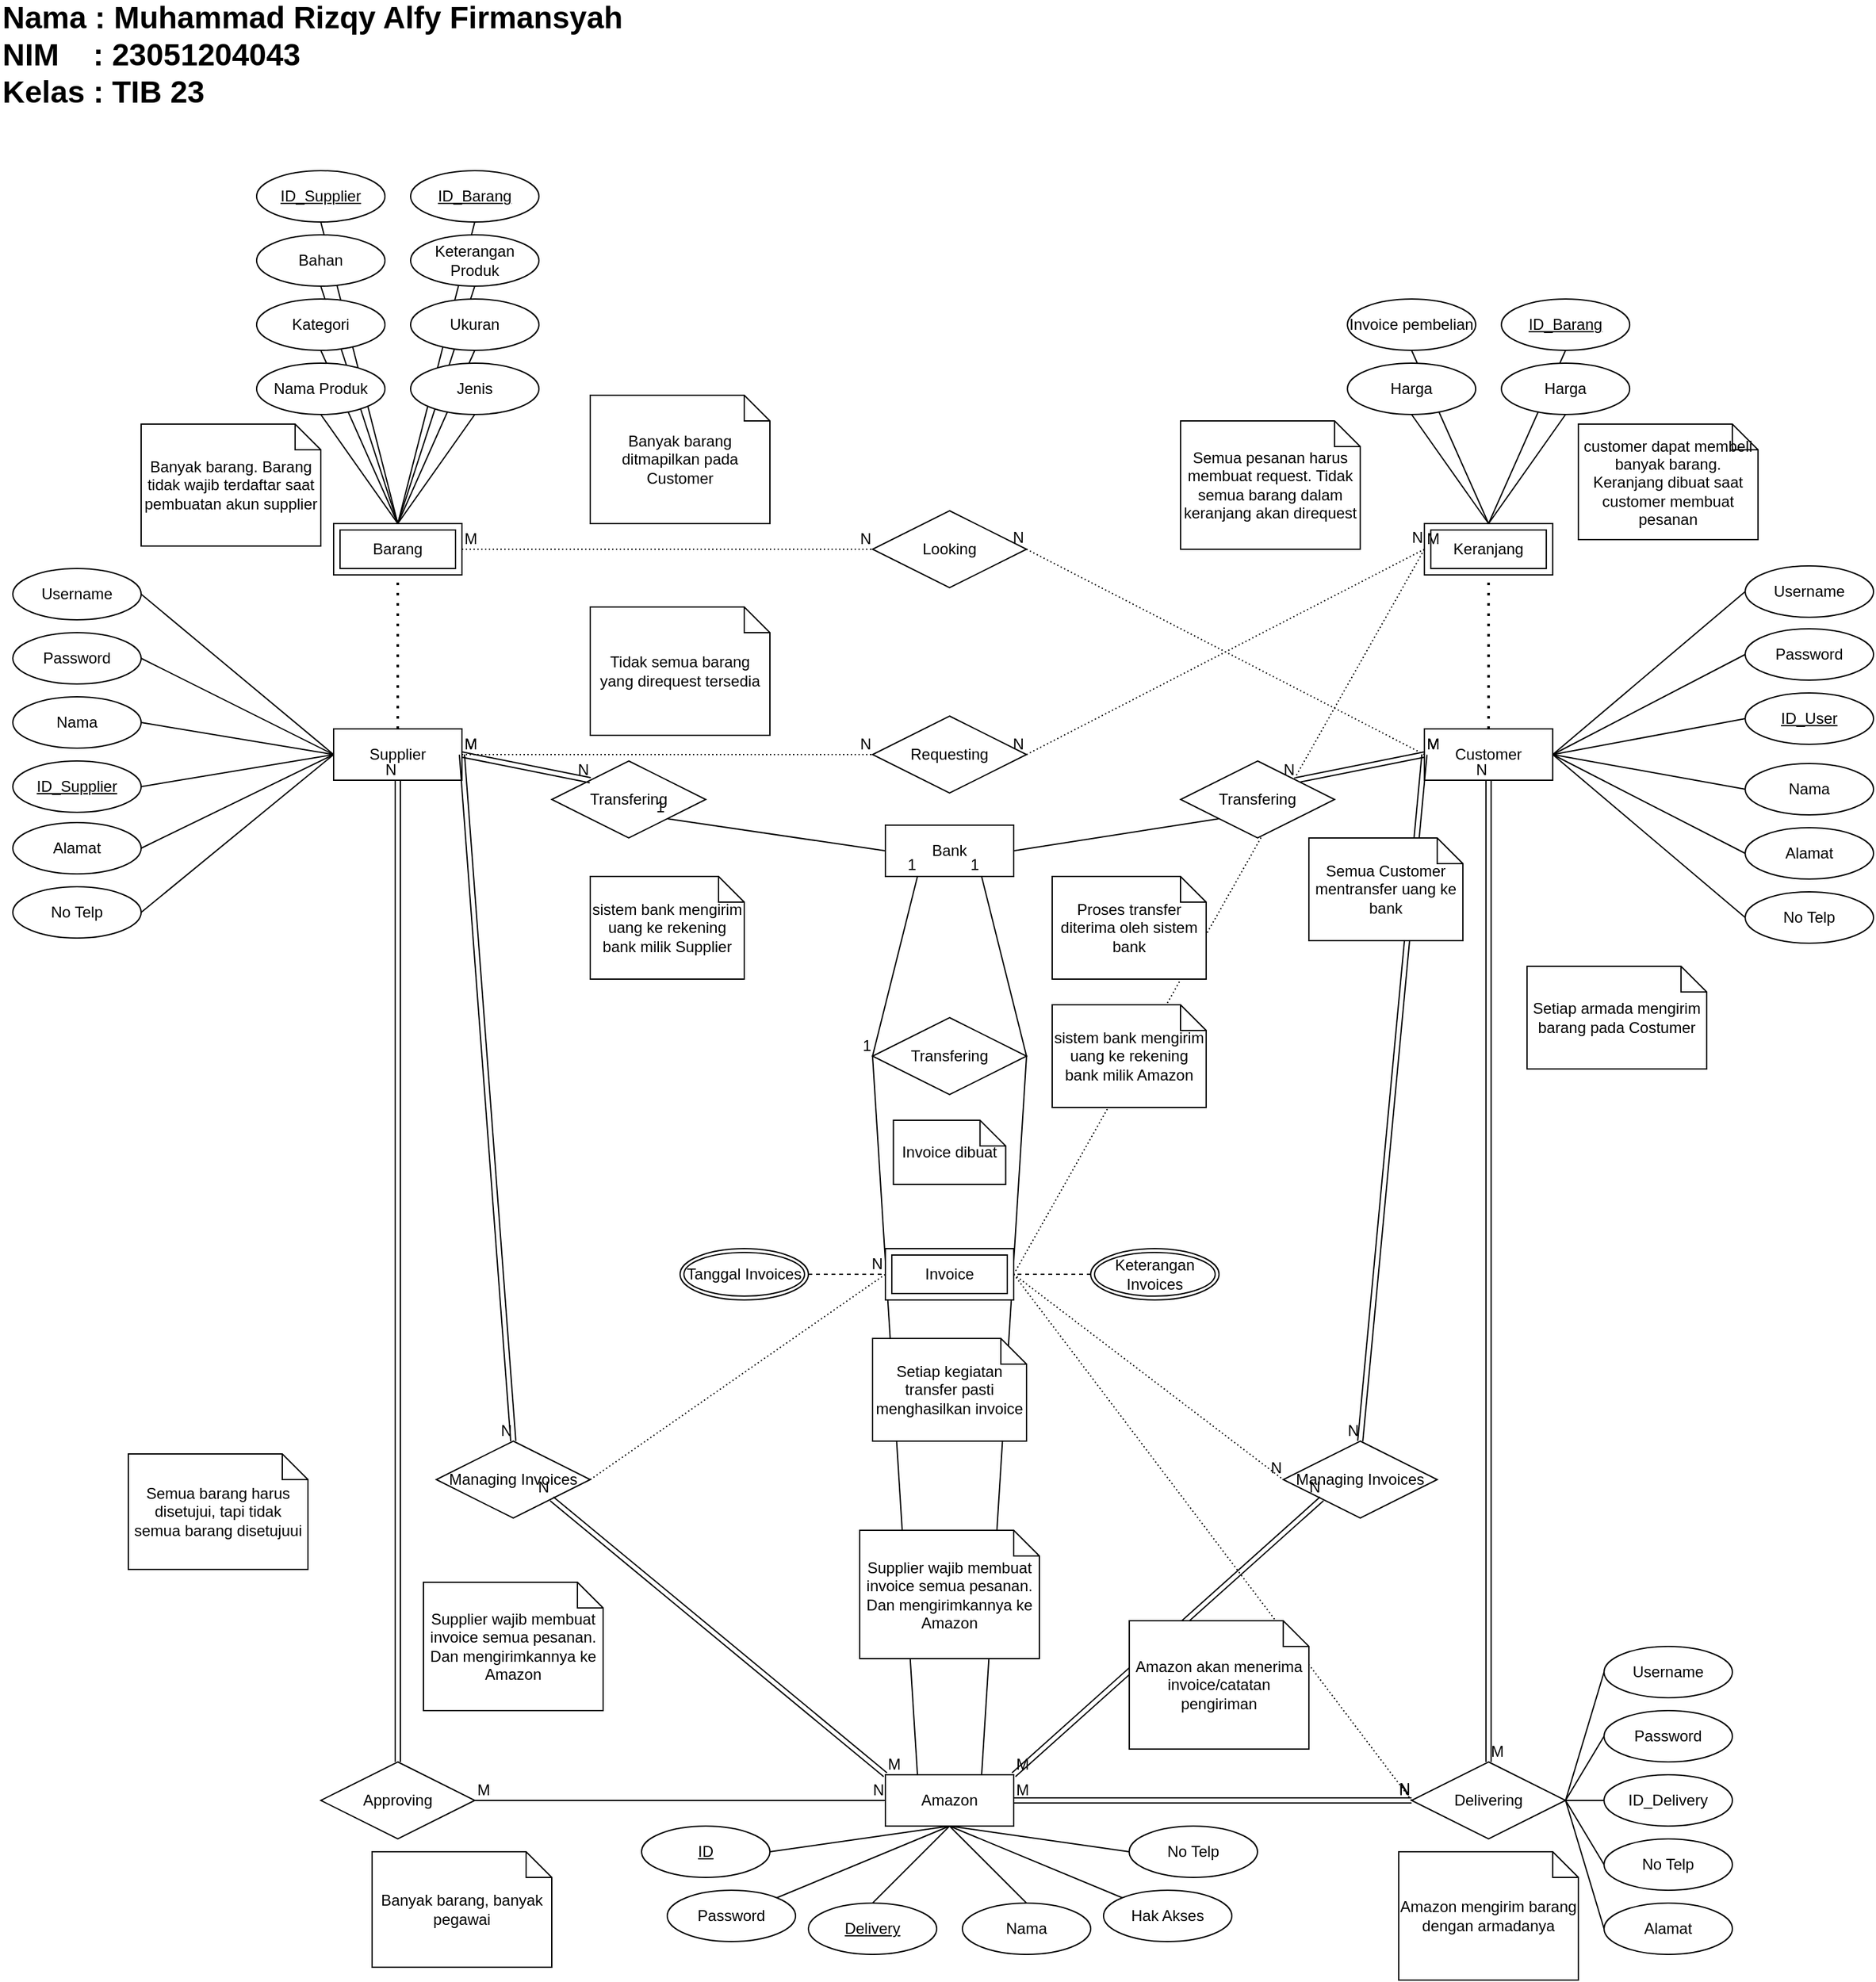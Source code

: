 <mxfile version="24.7.14" pages="2">
  <diagram name="ERD Amazon" id="H48xrG2T90LR6pYWh2Qc">
    <mxGraphModel dx="2080" dy="1684" grid="1" gridSize="10" guides="1" tooltips="1" connect="1" arrows="1" fold="1" page="1" pageScale="1" pageWidth="850" pageHeight="1100" math="0" shadow="0">
      <root>
        <mxCell id="0" />
        <mxCell id="1" parent="0" />
        <mxCell id="lQpLeHkaoHbpF2qCEwn6-2" value="" style="endArrow=none;html=1;rounded=0;exitX=0.5;exitY=1;exitDx=0;exitDy=0;entryX=0.5;entryY=0;entryDx=0;entryDy=0;" parent="1" source="lQpLeHkaoHbpF2qCEwn6-1" target="YlhhfSobjes1HJvtvpS9-4" edge="1">
          <mxGeometry width="50" height="50" relative="1" as="geometry">
            <mxPoint x="-20" y="-290" as="sourcePoint" />
            <mxPoint x="30" y="-190" as="targetPoint" />
          </mxGeometry>
        </mxCell>
        <mxCell id="YlhhfSobjes1HJvtvpS9-1" value="Amazon" style="whiteSpace=wrap;html=1;align=center;" parent="1" vertex="1">
          <mxGeometry x="410" y="860" width="100" height="40" as="geometry" />
        </mxCell>
        <mxCell id="YlhhfSobjes1HJvtvpS9-2" value="Supplier" style="whiteSpace=wrap;html=1;align=center;" parent="1" vertex="1">
          <mxGeometry x="-20" y="45" width="100" height="40" as="geometry" />
        </mxCell>
        <mxCell id="YlhhfSobjes1HJvtvpS9-3" value="Customer" style="whiteSpace=wrap;html=1;align=center;" parent="1" vertex="1">
          <mxGeometry x="830.07" y="45" width="100" height="40" as="geometry" />
        </mxCell>
        <mxCell id="YlhhfSobjes1HJvtvpS9-4" value="Barang" style="shape=ext;margin=3;double=1;whiteSpace=wrap;html=1;align=center;" parent="1" vertex="1">
          <mxGeometry x="-20" y="-115" width="100" height="40" as="geometry" />
        </mxCell>
        <mxCell id="YlhhfSobjes1HJvtvpS9-5" value="Approving" style="shape=rhombus;perimeter=rhombusPerimeter;whiteSpace=wrap;html=1;align=center;" parent="1" vertex="1">
          <mxGeometry x="-30" y="850" width="120" height="60" as="geometry" />
        </mxCell>
        <mxCell id="YlhhfSobjes1HJvtvpS9-11" value="" style="shape=link;html=1;rounded=0;entryX=0.5;entryY=1;entryDx=0;entryDy=0;exitX=0.5;exitY=0;exitDx=0;exitDy=0;" parent="1" source="YlhhfSobjes1HJvtvpS9-5" target="YlhhfSobjes1HJvtvpS9-2" edge="1">
          <mxGeometry relative="1" as="geometry">
            <mxPoint x="330" y="220" as="sourcePoint" />
            <mxPoint x="490" y="220" as="targetPoint" />
          </mxGeometry>
        </mxCell>
        <mxCell id="YlhhfSobjes1HJvtvpS9-12" value="N" style="resizable=0;html=1;whiteSpace=wrap;align=right;verticalAlign=bottom;" parent="YlhhfSobjes1HJvtvpS9-11" connectable="0" vertex="1">
          <mxGeometry x="1" relative="1" as="geometry" />
        </mxCell>
        <mxCell id="YlhhfSobjes1HJvtvpS9-13" value="" style="endArrow=none;html=1;rounded=0;entryX=0;entryY=0.5;entryDx=0;entryDy=0;exitX=1;exitY=0.5;exitDx=0;exitDy=0;" parent="1" source="YlhhfSobjes1HJvtvpS9-5" target="YlhhfSobjes1HJvtvpS9-1" edge="1">
          <mxGeometry relative="1" as="geometry">
            <mxPoint x="210" y="760" as="sourcePoint" />
            <mxPoint x="600" y="630" as="targetPoint" />
          </mxGeometry>
        </mxCell>
        <mxCell id="YlhhfSobjes1HJvtvpS9-14" value="M" style="resizable=0;html=1;whiteSpace=wrap;align=left;verticalAlign=bottom;" parent="YlhhfSobjes1HJvtvpS9-13" connectable="0" vertex="1">
          <mxGeometry x="-1" relative="1" as="geometry" />
        </mxCell>
        <mxCell id="YlhhfSobjes1HJvtvpS9-15" value="N" style="resizable=0;html=1;whiteSpace=wrap;align=right;verticalAlign=bottom;" parent="YlhhfSobjes1HJvtvpS9-13" connectable="0" vertex="1">
          <mxGeometry x="1" relative="1" as="geometry" />
        </mxCell>
        <mxCell id="YlhhfSobjes1HJvtvpS9-16" value="Semua barang harus disetujui, tapi tidak semua barang disetujuui" style="shape=note;size=20;whiteSpace=wrap;html=1;" parent="1" vertex="1">
          <mxGeometry x="-180" y="610" width="140" height="90" as="geometry" />
        </mxCell>
        <mxCell id="YlhhfSobjes1HJvtvpS9-17" value="Banyak barang. Barang tidak wajib terdaftar saat pembuatan akun supplier" style="shape=note;size=20;whiteSpace=wrap;html=1;" parent="1" vertex="1">
          <mxGeometry x="-170" y="-192.5" width="140" height="95" as="geometry" />
        </mxCell>
        <mxCell id="YlhhfSobjes1HJvtvpS9-18" value="Banyak barang, banyak pegawai" style="shape=note;size=20;whiteSpace=wrap;html=1;" parent="1" vertex="1">
          <mxGeometry x="10" y="920" width="140" height="90" as="geometry" />
        </mxCell>
        <mxCell id="YlhhfSobjes1HJvtvpS9-19" value="Keranjang" style="shape=ext;margin=3;double=1;whiteSpace=wrap;html=1;align=center;" parent="1" vertex="1">
          <mxGeometry x="830.07" y="-115" width="100" height="40" as="geometry" />
        </mxCell>
        <mxCell id="YlhhfSobjes1HJvtvpS9-21" value="" style="endArrow=none;dashed=1;html=1;dashPattern=1 3;strokeWidth=2;rounded=0;entryX=0.5;entryY=1;entryDx=0;entryDy=0;exitX=0.5;exitY=0;exitDx=0;exitDy=0;" parent="1" source="YlhhfSobjes1HJvtvpS9-2" target="YlhhfSobjes1HJvtvpS9-4" edge="1">
          <mxGeometry width="50" height="50" relative="1" as="geometry">
            <mxPoint x="380" y="135" as="sourcePoint" />
            <mxPoint x="430" y="85" as="targetPoint" />
          </mxGeometry>
        </mxCell>
        <mxCell id="YlhhfSobjes1HJvtvpS9-22" value="" style="endArrow=none;dashed=1;html=1;dashPattern=1 3;strokeWidth=2;rounded=0;exitX=0.5;exitY=0;exitDx=0;exitDy=0;entryX=0.5;entryY=1;entryDx=0;entryDy=0;" parent="1" source="YlhhfSobjes1HJvtvpS9-3" target="YlhhfSobjes1HJvtvpS9-19" edge="1">
          <mxGeometry width="50" height="50" relative="1" as="geometry">
            <mxPoint x="280.07" y="55" as="sourcePoint" />
            <mxPoint x="530.07" y="35" as="targetPoint" />
          </mxGeometry>
        </mxCell>
        <mxCell id="YlhhfSobjes1HJvtvpS9-23" value="customer dapat membeli banyak barang. Keranjang dibuat saat customer membuat pesanan" style="shape=note;size=20;whiteSpace=wrap;html=1;" parent="1" vertex="1">
          <mxGeometry x="950.07" y="-192.5" width="140" height="90" as="geometry" />
        </mxCell>
        <mxCell id="YlhhfSobjes1HJvtvpS9-24" value="Requesting" style="shape=rhombus;perimeter=rhombusPerimeter;whiteSpace=wrap;html=1;align=center;" parent="1" vertex="1">
          <mxGeometry x="400" y="35" width="120" height="60" as="geometry" />
        </mxCell>
        <mxCell id="YlhhfSobjes1HJvtvpS9-25" value="" style="endArrow=none;html=1;rounded=0;dashed=1;dashPattern=1 2;exitX=1;exitY=0.5;exitDx=0;exitDy=0;entryX=0;entryY=0.5;entryDx=0;entryDy=0;" parent="1" source="YlhhfSobjes1HJvtvpS9-2" target="YlhhfSobjes1HJvtvpS9-24" edge="1">
          <mxGeometry relative="1" as="geometry">
            <mxPoint x="440" y="105" as="sourcePoint" />
            <mxPoint x="600" y="105" as="targetPoint" />
          </mxGeometry>
        </mxCell>
        <mxCell id="YlhhfSobjes1HJvtvpS9-26" value="M" style="resizable=0;html=1;whiteSpace=wrap;align=left;verticalAlign=bottom;" parent="YlhhfSobjes1HJvtvpS9-25" connectable="0" vertex="1">
          <mxGeometry x="-1" relative="1" as="geometry" />
        </mxCell>
        <mxCell id="YlhhfSobjes1HJvtvpS9-27" value="N" style="resizable=0;html=1;whiteSpace=wrap;align=right;verticalAlign=bottom;" parent="YlhhfSobjes1HJvtvpS9-25" connectable="0" vertex="1">
          <mxGeometry x="1" relative="1" as="geometry" />
        </mxCell>
        <mxCell id="YlhhfSobjes1HJvtvpS9-28" value="" style="endArrow=none;html=1;rounded=0;dashed=1;dashPattern=1 2;exitX=0;exitY=0.5;exitDx=0;exitDy=0;entryX=1;entryY=0.5;entryDx=0;entryDy=0;" parent="1" source="YlhhfSobjes1HJvtvpS9-19" target="YlhhfSobjes1HJvtvpS9-24" edge="1">
          <mxGeometry relative="1" as="geometry">
            <mxPoint x="280.07" y="75" as="sourcePoint" />
            <mxPoint x="600.07" y="30" as="targetPoint" />
          </mxGeometry>
        </mxCell>
        <mxCell id="YlhhfSobjes1HJvtvpS9-29" value="M" style="resizable=0;html=1;whiteSpace=wrap;align=left;verticalAlign=bottom;" parent="YlhhfSobjes1HJvtvpS9-28" connectable="0" vertex="1">
          <mxGeometry x="-1" relative="1" as="geometry" />
        </mxCell>
        <mxCell id="YlhhfSobjes1HJvtvpS9-30" value="N" style="resizable=0;html=1;whiteSpace=wrap;align=right;verticalAlign=bottom;" parent="YlhhfSobjes1HJvtvpS9-28" connectable="0" vertex="1">
          <mxGeometry x="1" relative="1" as="geometry" />
        </mxCell>
        <mxCell id="YlhhfSobjes1HJvtvpS9-31" value="Tidak semua barang yang direquest tersedia" style="shape=note;size=20;whiteSpace=wrap;html=1;" parent="1" vertex="1">
          <mxGeometry x="180" y="-50" width="140" height="100" as="geometry" />
        </mxCell>
        <mxCell id="YlhhfSobjes1HJvtvpS9-32" value="Semua pesanan harus membuat request. Tidak semua barang dalam keranjang akan direquest" style="shape=note;size=20;whiteSpace=wrap;html=1;" parent="1" vertex="1">
          <mxGeometry x="640.07" y="-195" width="140" height="100" as="geometry" />
        </mxCell>
        <mxCell id="YlhhfSobjes1HJvtvpS9-33" value="Managing Invoices" style="shape=rhombus;perimeter=rhombusPerimeter;whiteSpace=wrap;html=1;align=center;" parent="1" vertex="1">
          <mxGeometry x="60" y="600" width="120" height="60" as="geometry" />
        </mxCell>
        <mxCell id="YlhhfSobjes1HJvtvpS9-34" value="" style="shape=link;html=1;rounded=0;exitX=1;exitY=0.5;exitDx=0;exitDy=0;entryX=0.5;entryY=0;entryDx=0;entryDy=0;" parent="1" source="YlhhfSobjes1HJvtvpS9-2" target="YlhhfSobjes1HJvtvpS9-33" edge="1">
          <mxGeometry relative="1" as="geometry">
            <mxPoint x="280" y="260" as="sourcePoint" />
            <mxPoint x="440" y="260" as="targetPoint" />
          </mxGeometry>
        </mxCell>
        <mxCell id="YlhhfSobjes1HJvtvpS9-35" value="M" style="resizable=0;html=1;whiteSpace=wrap;align=left;verticalAlign=bottom;" parent="YlhhfSobjes1HJvtvpS9-34" connectable="0" vertex="1">
          <mxGeometry x="-1" relative="1" as="geometry" />
        </mxCell>
        <mxCell id="YlhhfSobjes1HJvtvpS9-36" value="N" style="resizable=0;html=1;whiteSpace=wrap;align=right;verticalAlign=bottom;" parent="YlhhfSobjes1HJvtvpS9-34" connectable="0" vertex="1">
          <mxGeometry x="1" relative="1" as="geometry" />
        </mxCell>
        <mxCell id="YlhhfSobjes1HJvtvpS9-37" value="" style="shape=link;html=1;rounded=0;exitX=0;exitY=0;exitDx=0;exitDy=0;entryX=1;entryY=1;entryDx=0;entryDy=0;" parent="1" source="YlhhfSobjes1HJvtvpS9-1" target="YlhhfSobjes1HJvtvpS9-33" edge="1">
          <mxGeometry relative="1" as="geometry">
            <mxPoint x="200" y="600" as="sourcePoint" />
            <mxPoint x="283" y="649" as="targetPoint" />
          </mxGeometry>
        </mxCell>
        <mxCell id="YlhhfSobjes1HJvtvpS9-38" value="M" style="resizable=0;html=1;whiteSpace=wrap;align=left;verticalAlign=bottom;" parent="YlhhfSobjes1HJvtvpS9-37" connectable="0" vertex="1">
          <mxGeometry x="-1" relative="1" as="geometry" />
        </mxCell>
        <mxCell id="YlhhfSobjes1HJvtvpS9-39" value="N" style="resizable=0;html=1;whiteSpace=wrap;align=right;verticalAlign=bottom;" parent="YlhhfSobjes1HJvtvpS9-37" connectable="0" vertex="1">
          <mxGeometry x="1" relative="1" as="geometry" />
        </mxCell>
        <mxCell id="YlhhfSobjes1HJvtvpS9-40" value="Supplier wajib membuat invoice semua pesanan. Dan mengirimkannya ke Amazon" style="shape=note;size=20;whiteSpace=wrap;html=1;" parent="1" vertex="1">
          <mxGeometry x="50" y="710" width="140" height="100" as="geometry" />
        </mxCell>
        <mxCell id="YlhhfSobjes1HJvtvpS9-41" value="Bank" style="whiteSpace=wrap;html=1;align=center;" parent="1" vertex="1">
          <mxGeometry x="410" y="120" width="100" height="40" as="geometry" />
        </mxCell>
        <mxCell id="YlhhfSobjes1HJvtvpS9-43" value="" style="endArrow=none;html=1;rounded=0;dashed=1;dashPattern=1 2;exitX=1;exitY=0.5;exitDx=0;exitDy=0;entryX=0;entryY=0.5;entryDx=0;entryDy=0;" parent="1" source="YlhhfSobjes1HJvtvpS9-33" target="YlhhfSobjes1HJvtvpS9-42" edge="1">
          <mxGeometry relative="1" as="geometry">
            <mxPoint x="480" y="630" as="sourcePoint" />
            <mxPoint x="650" y="480" as="targetPoint" />
          </mxGeometry>
        </mxCell>
        <mxCell id="YlhhfSobjes1HJvtvpS9-44" value="N" style="resizable=0;html=1;whiteSpace=wrap;align=right;verticalAlign=bottom;" parent="YlhhfSobjes1HJvtvpS9-43" connectable="0" vertex="1">
          <mxGeometry x="1" relative="1" as="geometry" />
        </mxCell>
        <mxCell id="YlhhfSobjes1HJvtvpS9-46" value="Invoice dibuat" style="shape=note;size=20;whiteSpace=wrap;html=1;" parent="1" vertex="1">
          <mxGeometry x="416.25" y="350" width="87.5" height="50" as="geometry" />
        </mxCell>
        <mxCell id="YlhhfSobjes1HJvtvpS9-48" value="" style="shape=link;html=1;rounded=0;exitX=0;exitY=0.5;exitDx=0;exitDy=0;entryX=1;entryY=0;entryDx=0;entryDy=0;" parent="1" source="YlhhfSobjes1HJvtvpS9-3" target="YlhhfSobjes1HJvtvpS9-47" edge="1">
          <mxGeometry relative="1" as="geometry">
            <mxPoint x="460.07" y="330" as="sourcePoint" />
            <mxPoint x="620.07" y="330" as="targetPoint" />
          </mxGeometry>
        </mxCell>
        <mxCell id="YlhhfSobjes1HJvtvpS9-49" value="M" style="resizable=0;html=1;whiteSpace=wrap;align=left;verticalAlign=bottom;" parent="YlhhfSobjes1HJvtvpS9-48" connectable="0" vertex="1">
          <mxGeometry x="-1" relative="1" as="geometry" />
        </mxCell>
        <mxCell id="YlhhfSobjes1HJvtvpS9-50" value="N" style="resizable=0;html=1;whiteSpace=wrap;align=right;verticalAlign=bottom;" parent="YlhhfSobjes1HJvtvpS9-48" connectable="0" vertex="1">
          <mxGeometry x="1" relative="1" as="geometry" />
        </mxCell>
        <mxCell id="YlhhfSobjes1HJvtvpS9-59" value="" style="endArrow=none;html=1;rounded=0;entryX=0;entryY=1;entryDx=0;entryDy=0;exitX=1;exitY=0.5;exitDx=0;exitDy=0;" parent="1" source="YlhhfSobjes1HJvtvpS9-41" target="YlhhfSobjes1HJvtvpS9-47" edge="1">
          <mxGeometry relative="1" as="geometry">
            <mxPoint x="460" y="250" as="sourcePoint" />
            <mxPoint x="620" y="250" as="targetPoint" />
          </mxGeometry>
        </mxCell>
        <mxCell id="YlhhfSobjes1HJvtvpS9-60" value="1" style="resizable=0;html=1;whiteSpace=wrap;align=right;verticalAlign=bottom;" parent="YlhhfSobjes1HJvtvpS9-59" connectable="0" vertex="1">
          <mxGeometry x="1" relative="1" as="geometry" />
        </mxCell>
        <mxCell id="YlhhfSobjes1HJvtvpS9-62" value="Transfering" style="shape=rhombus;perimeter=rhombusPerimeter;whiteSpace=wrap;html=1;align=center;" parent="1" vertex="1">
          <mxGeometry x="400" y="270" width="120" height="60" as="geometry" />
        </mxCell>
        <mxCell id="YlhhfSobjes1HJvtvpS9-66" value="" style="endArrow=none;html=1;rounded=0;entryX=0.75;entryY=1;entryDx=0;entryDy=0;exitX=1;exitY=0.5;exitDx=0;exitDy=0;" parent="1" source="YlhhfSobjes1HJvtvpS9-62" target="YlhhfSobjes1HJvtvpS9-41" edge="1">
          <mxGeometry relative="1" as="geometry">
            <mxPoint x="460" y="250" as="sourcePoint" />
            <mxPoint x="620" y="340" as="targetPoint" />
          </mxGeometry>
        </mxCell>
        <mxCell id="YlhhfSobjes1HJvtvpS9-67" value="1" style="resizable=0;html=1;whiteSpace=wrap;align=right;verticalAlign=bottom;" parent="YlhhfSobjes1HJvtvpS9-66" connectable="0" vertex="1">
          <mxGeometry x="1" relative="1" as="geometry" />
        </mxCell>
        <mxCell id="YlhhfSobjes1HJvtvpS9-68" value="" style="endArrow=none;html=1;rounded=0;entryX=1;entryY=0.5;entryDx=0;entryDy=0;exitX=0.75;exitY=0;exitDx=0;exitDy=0;" parent="1" source="YlhhfSobjes1HJvtvpS9-1" target="YlhhfSobjes1HJvtvpS9-62" edge="1">
          <mxGeometry relative="1" as="geometry">
            <mxPoint x="470" y="280" as="sourcePoint" />
            <mxPoint x="470" y="170" as="targetPoint" />
          </mxGeometry>
        </mxCell>
        <mxCell id="YlhhfSobjes1HJvtvpS9-69" value="1" style="resizable=0;html=1;whiteSpace=wrap;align=right;verticalAlign=bottom;" parent="YlhhfSobjes1HJvtvpS9-68" connectable="0" vertex="1">
          <mxGeometry x="1" relative="1" as="geometry">
            <mxPoint x="80" as="offset" />
          </mxGeometry>
        </mxCell>
        <mxCell id="YlhhfSobjes1HJvtvpS9-72" value="Transfering" style="shape=rhombus;perimeter=rhombusPerimeter;whiteSpace=wrap;html=1;align=center;" parent="1" vertex="1">
          <mxGeometry x="150" y="70" width="120" height="60" as="geometry" />
        </mxCell>
        <mxCell id="YlhhfSobjes1HJvtvpS9-73" value="" style="endArrow=none;html=1;rounded=0;entryX=0.25;entryY=1;entryDx=0;entryDy=0;exitX=0;exitY=0.5;exitDx=0;exitDy=0;" parent="1" source="YlhhfSobjes1HJvtvpS9-62" target="YlhhfSobjes1HJvtvpS9-41" edge="1">
          <mxGeometry relative="1" as="geometry">
            <mxPoint x="530" y="310" as="sourcePoint" />
            <mxPoint x="495" y="170" as="targetPoint" />
          </mxGeometry>
        </mxCell>
        <mxCell id="YlhhfSobjes1HJvtvpS9-74" value="1" style="resizable=0;html=1;whiteSpace=wrap;align=right;verticalAlign=bottom;" parent="YlhhfSobjes1HJvtvpS9-73" connectable="0" vertex="1">
          <mxGeometry x="1" relative="1" as="geometry" />
        </mxCell>
        <mxCell id="YlhhfSobjes1HJvtvpS9-75" value="" style="endArrow=none;html=1;rounded=0;entryX=0;entryY=0.5;entryDx=0;entryDy=0;exitX=0.25;exitY=0;exitDx=0;exitDy=0;" parent="1" source="YlhhfSobjes1HJvtvpS9-1" target="YlhhfSobjes1HJvtvpS9-62" edge="1">
          <mxGeometry relative="1" as="geometry">
            <mxPoint x="410" y="310" as="sourcePoint" />
            <mxPoint x="445" y="170" as="targetPoint" />
          </mxGeometry>
        </mxCell>
        <mxCell id="YlhhfSobjes1HJvtvpS9-76" value="1" style="resizable=0;html=1;whiteSpace=wrap;align=right;verticalAlign=bottom;" parent="YlhhfSobjes1HJvtvpS9-75" connectable="0" vertex="1">
          <mxGeometry x="1" relative="1" as="geometry" />
        </mxCell>
        <mxCell id="YlhhfSobjes1HJvtvpS9-77" value="" style="endArrow=none;html=1;rounded=0;entryX=1;entryY=1;entryDx=0;entryDy=0;exitX=0;exitY=0.5;exitDx=0;exitDy=0;" parent="1" source="YlhhfSobjes1HJvtvpS9-41" target="YlhhfSobjes1HJvtvpS9-72" edge="1">
          <mxGeometry relative="1" as="geometry">
            <mxPoint x="520" y="150" as="sourcePoint" />
            <mxPoint x="600" y="125" as="targetPoint" />
          </mxGeometry>
        </mxCell>
        <mxCell id="YlhhfSobjes1HJvtvpS9-78" value="1" style="resizable=0;html=1;whiteSpace=wrap;align=right;verticalAlign=bottom;" parent="YlhhfSobjes1HJvtvpS9-77" connectable="0" vertex="1">
          <mxGeometry x="1" relative="1" as="geometry" />
        </mxCell>
        <mxCell id="YlhhfSobjes1HJvtvpS9-79" value="" style="shape=link;html=1;rounded=0;exitX=1;exitY=0.5;exitDx=0;exitDy=0;entryX=0;entryY=0;entryDx=0;entryDy=0;" parent="1" source="YlhhfSobjes1HJvtvpS9-2" target="YlhhfSobjes1HJvtvpS9-72" edge="1">
          <mxGeometry relative="1" as="geometry">
            <mxPoint x="650" y="73" as="sourcePoint" />
            <mxPoint x="570" y="95" as="targetPoint" />
          </mxGeometry>
        </mxCell>
        <mxCell id="YlhhfSobjes1HJvtvpS9-80" value="M" style="resizable=0;html=1;whiteSpace=wrap;align=left;verticalAlign=bottom;" parent="YlhhfSobjes1HJvtvpS9-79" connectable="0" vertex="1">
          <mxGeometry x="-1" relative="1" as="geometry" />
        </mxCell>
        <mxCell id="YlhhfSobjes1HJvtvpS9-81" value="N" style="resizable=0;html=1;whiteSpace=wrap;align=right;verticalAlign=bottom;" parent="YlhhfSobjes1HJvtvpS9-79" connectable="0" vertex="1">
          <mxGeometry x="1" relative="1" as="geometry" />
        </mxCell>
        <mxCell id="YlhhfSobjes1HJvtvpS9-82" value="sistem bank mengirim uang ke rekening bank milik Supplier" style="shape=note;size=20;whiteSpace=wrap;html=1;" parent="1" vertex="1">
          <mxGeometry x="180" y="160" width="120" height="80" as="geometry" />
        </mxCell>
        <mxCell id="YlhhfSobjes1HJvtvpS9-85" value="" style="endArrow=none;html=1;rounded=0;entryX=0.5;entryY=1;entryDx=0;entryDy=0;exitX=0.5;exitY=0;exitDx=0;exitDy=0;" parent="1" source="YlhhfSobjes1HJvtvpS9-159" target="YlhhfSobjes1HJvtvpS9-1" edge="1">
          <mxGeometry width="50" height="50" relative="1" as="geometry">
            <mxPoint x="400" y="960" as="sourcePoint" />
            <mxPoint x="690" y="780" as="targetPoint" />
          </mxGeometry>
        </mxCell>
        <mxCell id="YlhhfSobjes1HJvtvpS9-86" value="Delivering" style="shape=rhombus;perimeter=rhombusPerimeter;whiteSpace=wrap;html=1;align=center;" parent="1" vertex="1">
          <mxGeometry x="820.07" y="850" width="120" height="60" as="geometry" />
        </mxCell>
        <mxCell id="YlhhfSobjes1HJvtvpS9-87" value="" style="shape=link;html=1;rounded=0;exitX=1;exitY=0.5;exitDx=0;exitDy=0;entryX=0;entryY=0.5;entryDx=0;entryDy=0;" parent="1" source="YlhhfSobjes1HJvtvpS9-1" target="YlhhfSobjes1HJvtvpS9-86" edge="1">
          <mxGeometry relative="1" as="geometry">
            <mxPoint x="730" y="620" as="sourcePoint" />
            <mxPoint x="890" y="620" as="targetPoint" />
          </mxGeometry>
        </mxCell>
        <mxCell id="YlhhfSobjes1HJvtvpS9-88" value="M" style="resizable=0;html=1;whiteSpace=wrap;align=left;verticalAlign=bottom;" parent="YlhhfSobjes1HJvtvpS9-87" connectable="0" vertex="1">
          <mxGeometry x="-1" relative="1" as="geometry" />
        </mxCell>
        <mxCell id="YlhhfSobjes1HJvtvpS9-89" value="N" style="resizable=0;html=1;whiteSpace=wrap;align=right;verticalAlign=bottom;" parent="YlhhfSobjes1HJvtvpS9-87" connectable="0" vertex="1">
          <mxGeometry x="1" relative="1" as="geometry" />
        </mxCell>
        <mxCell id="YlhhfSobjes1HJvtvpS9-90" value="" style="endArrow=none;html=1;rounded=0;dashed=1;dashPattern=1 2;exitX=1;exitY=0.5;exitDx=0;exitDy=0;entryX=0;entryY=0.5;entryDx=0;entryDy=0;" parent="1" source="YlhhfSobjes1HJvtvpS9-42" target="YlhhfSobjes1HJvtvpS9-97" edge="1">
          <mxGeometry relative="1" as="geometry">
            <mxPoint x="280" y="640" as="sourcePoint" />
            <mxPoint x="670" y="630" as="targetPoint" />
          </mxGeometry>
        </mxCell>
        <mxCell id="YlhhfSobjes1HJvtvpS9-91" value="N" style="resizable=0;html=1;whiteSpace=wrap;align=right;verticalAlign=bottom;" parent="YlhhfSobjes1HJvtvpS9-90" connectable="0" vertex="1">
          <mxGeometry x="1" relative="1" as="geometry" />
        </mxCell>
        <mxCell id="YlhhfSobjes1HJvtvpS9-92" value="Amazon mengirim barang dengan armadanya" style="shape=note;size=20;whiteSpace=wrap;html=1;" parent="1" vertex="1">
          <mxGeometry x="810.07" y="920" width="140" height="100" as="geometry" />
        </mxCell>
        <mxCell id="YlhhfSobjes1HJvtvpS9-93" value="" style="shape=link;html=1;rounded=0;exitX=0.5;exitY=0;exitDx=0;exitDy=0;entryX=0.5;entryY=1;entryDx=0;entryDy=0;" parent="1" source="YlhhfSobjes1HJvtvpS9-86" target="YlhhfSobjes1HJvtvpS9-3" edge="1">
          <mxGeometry relative="1" as="geometry">
            <mxPoint x="900.07" y="345" as="sourcePoint" />
            <mxPoint x="1140.07" y="130" as="targetPoint" />
          </mxGeometry>
        </mxCell>
        <mxCell id="YlhhfSobjes1HJvtvpS9-94" value="M" style="resizable=0;html=1;whiteSpace=wrap;align=left;verticalAlign=bottom;" parent="YlhhfSobjes1HJvtvpS9-93" connectable="0" vertex="1">
          <mxGeometry x="-1" relative="1" as="geometry" />
        </mxCell>
        <mxCell id="YlhhfSobjes1HJvtvpS9-95" value="N" style="resizable=0;html=1;whiteSpace=wrap;align=right;verticalAlign=bottom;" parent="YlhhfSobjes1HJvtvpS9-93" connectable="0" vertex="1">
          <mxGeometry x="1" relative="1" as="geometry" />
        </mxCell>
        <mxCell id="YlhhfSobjes1HJvtvpS9-96" value="Setiap armada mengirim barang pada Costumer" style="shape=note;size=20;whiteSpace=wrap;html=1;" parent="1" vertex="1">
          <mxGeometry x="910.07" y="230" width="140" height="80" as="geometry" />
        </mxCell>
        <mxCell id="YlhhfSobjes1HJvtvpS9-42" value="Invoice" style="shape=ext;margin=3;double=1;whiteSpace=wrap;html=1;align=center;" parent="1" vertex="1">
          <mxGeometry x="410" y="450" width="100" height="40" as="geometry" />
        </mxCell>
        <mxCell id="YlhhfSobjes1HJvtvpS9-97" value="Managing Invoices" style="shape=rhombus;perimeter=rhombusPerimeter;whiteSpace=wrap;html=1;align=center;" parent="1" vertex="1">
          <mxGeometry x="720.07" y="600" width="120" height="60" as="geometry" />
        </mxCell>
        <mxCell id="YlhhfSobjes1HJvtvpS9-98" value="" style="shape=link;html=1;rounded=0;exitX=1;exitY=0;exitDx=0;exitDy=0;entryX=0;entryY=1;entryDx=0;entryDy=0;" parent="1" source="YlhhfSobjes1HJvtvpS9-1" target="YlhhfSobjes1HJvtvpS9-97" edge="1">
          <mxGeometry relative="1" as="geometry">
            <mxPoint x="420" y="870" as="sourcePoint" />
            <mxPoint x="250" y="655" as="targetPoint" />
          </mxGeometry>
        </mxCell>
        <mxCell id="YlhhfSobjes1HJvtvpS9-99" value="M" style="resizable=0;html=1;whiteSpace=wrap;align=left;verticalAlign=bottom;" parent="YlhhfSobjes1HJvtvpS9-98" connectable="0" vertex="1">
          <mxGeometry x="-1" relative="1" as="geometry" />
        </mxCell>
        <mxCell id="YlhhfSobjes1HJvtvpS9-100" value="N" style="resizable=0;html=1;whiteSpace=wrap;align=right;verticalAlign=bottom;" parent="YlhhfSobjes1HJvtvpS9-98" connectable="0" vertex="1">
          <mxGeometry x="1" relative="1" as="geometry" />
        </mxCell>
        <mxCell id="YlhhfSobjes1HJvtvpS9-45" value="Supplier wajib membuat invoice semua pesanan. Dan mengirimkannya ke Amazon" style="shape=note;size=20;whiteSpace=wrap;html=1;" parent="1" vertex="1">
          <mxGeometry x="390" y="669.5" width="140" height="100" as="geometry" />
        </mxCell>
        <mxCell id="YlhhfSobjes1HJvtvpS9-101" value="" style="shape=link;html=1;rounded=0;exitX=0;exitY=0.5;exitDx=0;exitDy=0;entryX=0.5;entryY=0;entryDx=0;entryDy=0;" parent="1" source="YlhhfSobjes1HJvtvpS9-3" target="YlhhfSobjes1HJvtvpS9-97" edge="1">
          <mxGeometry relative="1" as="geometry">
            <mxPoint x="720.07" y="75" as="sourcePoint" />
            <mxPoint x="750.07" y="400" as="targetPoint" />
          </mxGeometry>
        </mxCell>
        <mxCell id="YlhhfSobjes1HJvtvpS9-102" value="M" style="resizable=0;html=1;whiteSpace=wrap;align=left;verticalAlign=bottom;" parent="YlhhfSobjes1HJvtvpS9-101" connectable="0" vertex="1">
          <mxGeometry x="-1" relative="1" as="geometry" />
        </mxCell>
        <mxCell id="YlhhfSobjes1HJvtvpS9-103" value="N" style="resizable=0;html=1;whiteSpace=wrap;align=right;verticalAlign=bottom;" parent="YlhhfSobjes1HJvtvpS9-101" connectable="0" vertex="1">
          <mxGeometry x="1" relative="1" as="geometry" />
        </mxCell>
        <mxCell id="YlhhfSobjes1HJvtvpS9-109" value="" style="endArrow=none;html=1;rounded=0;exitX=0.5;exitY=0;exitDx=0;exitDy=0;entryX=0.5;entryY=1;entryDx=0;entryDy=0;" parent="1" source="YlhhfSobjes1HJvtvpS9-122" target="YlhhfSobjes1HJvtvpS9-1" edge="1">
          <mxGeometry width="50" height="50" relative="1" as="geometry">
            <mxPoint x="520.0" y="960" as="sourcePoint" />
            <mxPoint x="460" y="900" as="targetPoint" />
          </mxGeometry>
        </mxCell>
        <mxCell id="YlhhfSobjes1HJvtvpS9-110" value="" style="endArrow=none;html=1;rounded=0;exitX=0;exitY=0;exitDx=0;exitDy=0;entryX=0.5;entryY=1;entryDx=0;entryDy=0;" parent="1" source="YlhhfSobjes1HJvtvpS9-125" target="YlhhfSobjes1HJvtvpS9-1" edge="1">
          <mxGeometry width="50" height="50" relative="1" as="geometry">
            <mxPoint x="594.645" y="955.858" as="sourcePoint" />
            <mxPoint x="470" y="910" as="targetPoint" />
          </mxGeometry>
        </mxCell>
        <mxCell id="YlhhfSobjes1HJvtvpS9-112" value="" style="endArrow=none;html=1;rounded=0;exitX=0;exitY=0.5;exitDx=0;exitDy=0;entryX=0.5;entryY=1;entryDx=0;entryDy=0;" parent="1" source="YlhhfSobjes1HJvtvpS9-119" target="YlhhfSobjes1HJvtvpS9-1" edge="1">
          <mxGeometry width="50" height="50" relative="1" as="geometry">
            <mxPoint x="600.0" y="920" as="sourcePoint" />
            <mxPoint x="470" y="910" as="targetPoint" />
          </mxGeometry>
        </mxCell>
        <mxCell id="YlhhfSobjes1HJvtvpS9-113" value="" style="endArrow=none;html=1;rounded=0;entryX=0.5;entryY=1;entryDx=0;entryDy=0;exitX=1;exitY=0;exitDx=0;exitDy=0;" parent="1" source="YlhhfSobjes1HJvtvpS9-116" target="YlhhfSobjes1HJvtvpS9-1" edge="1">
          <mxGeometry width="50" height="50" relative="1" as="geometry">
            <mxPoint x="350" y="940" as="sourcePoint" />
            <mxPoint x="470" y="910" as="targetPoint" />
          </mxGeometry>
        </mxCell>
        <mxCell id="YlhhfSobjes1HJvtvpS9-114" value="" style="endArrow=none;html=1;rounded=0;entryX=0.5;entryY=1;entryDx=0;entryDy=0;exitX=1;exitY=0.5;exitDx=0;exitDy=0;" parent="1" source="YlhhfSobjes1HJvtvpS9-117" target="YlhhfSobjes1HJvtvpS9-1" edge="1">
          <mxGeometry width="50" height="50" relative="1" as="geometry">
            <mxPoint x="350" y="910" as="sourcePoint" />
            <mxPoint x="470" y="910" as="targetPoint" />
          </mxGeometry>
        </mxCell>
        <mxCell id="YlhhfSobjes1HJvtvpS9-116" value="Password" style="ellipse;whiteSpace=wrap;html=1;align=center;" parent="1" vertex="1">
          <mxGeometry x="240" y="950" width="100" height="40" as="geometry" />
        </mxCell>
        <mxCell id="YlhhfSobjes1HJvtvpS9-117" value="ID" style="ellipse;whiteSpace=wrap;html=1;align=center;fontStyle=4;" parent="1" vertex="1">
          <mxGeometry x="220" y="900" width="100" height="40" as="geometry" />
        </mxCell>
        <mxCell id="YlhhfSobjes1HJvtvpS9-119" value="No Telp" style="ellipse;whiteSpace=wrap;html=1;align=center;" parent="1" vertex="1">
          <mxGeometry x="600" y="900" width="100" height="40" as="geometry" />
        </mxCell>
        <mxCell id="YlhhfSobjes1HJvtvpS9-122" value="Nama" style="ellipse;whiteSpace=wrap;html=1;align=center;" parent="1" vertex="1">
          <mxGeometry x="470" y="960" width="100" height="40" as="geometry" />
        </mxCell>
        <mxCell id="YlhhfSobjes1HJvtvpS9-125" value="Hak Akses" style="ellipse;whiteSpace=wrap;html=1;align=center;" parent="1" vertex="1">
          <mxGeometry x="580" y="950" width="100" height="40" as="geometry" />
        </mxCell>
        <mxCell id="YlhhfSobjes1HJvtvpS9-58" value="Semua Customer mentransfer uang ke bank" style="shape=note;size=20;whiteSpace=wrap;html=1;" parent="1" vertex="1">
          <mxGeometry x="740.07" y="130" width="120" height="80" as="geometry" />
        </mxCell>
        <mxCell id="YlhhfSobjes1HJvtvpS9-130" value="Nama" style="ellipse;whiteSpace=wrap;html=1;align=center;" parent="1" vertex="1">
          <mxGeometry x="1080.07" y="72" width="100" height="40" as="geometry" />
        </mxCell>
        <mxCell id="YlhhfSobjes1HJvtvpS9-131" value="No Telp" style="ellipse;whiteSpace=wrap;html=1;align=center;" parent="1" vertex="1">
          <mxGeometry x="1080.07" y="172" width="100" height="40" as="geometry" />
        </mxCell>
        <mxCell id="YlhhfSobjes1HJvtvpS9-132" value="Password" style="ellipse;whiteSpace=wrap;html=1;align=center;" parent="1" vertex="1">
          <mxGeometry x="1080.07" y="-33" width="100" height="40" as="geometry" />
        </mxCell>
        <mxCell id="YlhhfSobjes1HJvtvpS9-133" value="Username" style="ellipse;whiteSpace=wrap;html=1;align=center;" parent="1" vertex="1">
          <mxGeometry x="1080.07" y="-82" width="100" height="40" as="geometry" />
        </mxCell>
        <mxCell id="YlhhfSobjes1HJvtvpS9-134" value="Alamat" style="ellipse;whiteSpace=wrap;html=1;align=center;" parent="1" vertex="1">
          <mxGeometry x="1080.07" y="122" width="100" height="40" as="geometry" />
        </mxCell>
        <mxCell id="YlhhfSobjes1HJvtvpS9-135" value="" style="endArrow=none;html=1;rounded=0;exitX=1;exitY=0.5;exitDx=0;exitDy=0;entryX=0;entryY=0.5;entryDx=0;entryDy=0;" parent="1" source="YlhhfSobjes1HJvtvpS9-3" target="YlhhfSobjes1HJvtvpS9-126" edge="1">
          <mxGeometry width="50" height="50" relative="1" as="geometry">
            <mxPoint x="780.07" y="260" as="sourcePoint" />
            <mxPoint x="830.07" y="210" as="targetPoint" />
          </mxGeometry>
        </mxCell>
        <mxCell id="YlhhfSobjes1HJvtvpS9-136" value="" style="endArrow=none;html=1;rounded=0;exitX=0;exitY=0.5;exitDx=0;exitDy=0;entryX=1;entryY=0.5;entryDx=0;entryDy=0;" parent="1" source="YlhhfSobjes1HJvtvpS9-133" target="YlhhfSobjes1HJvtvpS9-3" edge="1">
          <mxGeometry width="50" height="50" relative="1" as="geometry">
            <mxPoint x="1080.07" y="-20" as="sourcePoint" />
            <mxPoint x="960.07" y="75" as="targetPoint" />
          </mxGeometry>
        </mxCell>
        <mxCell id="YlhhfSobjes1HJvtvpS9-137" value="" style="endArrow=none;html=1;rounded=0;entryX=1;entryY=0.5;entryDx=0;entryDy=0;exitX=0;exitY=0.5;exitDx=0;exitDy=0;" parent="1" source="YlhhfSobjes1HJvtvpS9-132" target="YlhhfSobjes1HJvtvpS9-3" edge="1">
          <mxGeometry width="50" height="50" relative="1" as="geometry">
            <mxPoint x="1080" y="30" as="sourcePoint" />
            <mxPoint x="1060.07" y="75" as="targetPoint" />
            <Array as="points" />
          </mxGeometry>
        </mxCell>
        <mxCell id="YlhhfSobjes1HJvtvpS9-138" value="" style="endArrow=none;html=1;rounded=0;exitX=0;exitY=0.5;exitDx=0;exitDy=0;entryX=1;entryY=0.5;entryDx=0;entryDy=0;" parent="1" source="YlhhfSobjes1HJvtvpS9-130" target="YlhhfSobjes1HJvtvpS9-3" edge="1">
          <mxGeometry width="50" height="50" relative="1" as="geometry">
            <mxPoint x="1080.07" y="90" as="sourcePoint" />
            <mxPoint x="1060.07" y="75" as="targetPoint" />
            <Array as="points" />
          </mxGeometry>
        </mxCell>
        <mxCell id="YlhhfSobjes1HJvtvpS9-139" value="" style="endArrow=none;html=1;rounded=0;exitX=0;exitY=0.5;exitDx=0;exitDy=0;entryX=1;entryY=0.5;entryDx=0;entryDy=0;" parent="1" source="YlhhfSobjes1HJvtvpS9-134" target="YlhhfSobjes1HJvtvpS9-3" edge="1">
          <mxGeometry width="50" height="50" relative="1" as="geometry">
            <mxPoint x="1080.07" y="140" as="sourcePoint" />
            <mxPoint x="1060.07" y="75" as="targetPoint" />
            <Array as="points" />
          </mxGeometry>
        </mxCell>
        <mxCell id="YlhhfSobjes1HJvtvpS9-140" value="" style="endArrow=none;html=1;rounded=0;exitX=0;exitY=0.5;exitDx=0;exitDy=0;entryX=1;entryY=0.5;entryDx=0;entryDy=0;" parent="1" source="YlhhfSobjes1HJvtvpS9-131" target="YlhhfSobjes1HJvtvpS9-3" edge="1">
          <mxGeometry width="50" height="50" relative="1" as="geometry">
            <mxPoint x="1080.07" y="190" as="sourcePoint" />
            <mxPoint x="1060.07" y="75" as="targetPoint" />
            <Array as="points" />
          </mxGeometry>
        </mxCell>
        <mxCell id="YlhhfSobjes1HJvtvpS9-142" value="" style="endArrow=none;html=1;rounded=0;exitX=0.5;exitY=1;exitDx=0;exitDy=0;entryX=0.5;entryY=0;entryDx=0;entryDy=0;" parent="1" source="YlhhfSobjes1HJvtvpS9-141" target="YlhhfSobjes1HJvtvpS9-19" edge="1">
          <mxGeometry width="50" height="50" relative="1" as="geometry">
            <mxPoint x="1090.07" y="-90" as="sourcePoint" />
            <mxPoint x="1060.07" y="-5" as="targetPoint" />
          </mxGeometry>
        </mxCell>
        <mxCell id="YlhhfSobjes1HJvtvpS9-143" value="" style="endArrow=none;html=1;rounded=0;entryX=0.5;entryY=0;entryDx=0;entryDy=0;exitX=0.5;exitY=1;exitDx=0;exitDy=0;" parent="1" source="YlhhfSobjes1HJvtvpS9-129" target="YlhhfSobjes1HJvtvpS9-19" edge="1">
          <mxGeometry width="50" height="50" relative="1" as="geometry">
            <mxPoint x="960.07" y="-220" as="sourcePoint" />
            <mxPoint x="1060.07" y="-5" as="targetPoint" />
          </mxGeometry>
        </mxCell>
        <mxCell id="YlhhfSobjes1HJvtvpS9-144" value="Harga" style="ellipse;whiteSpace=wrap;html=1;align=center;" parent="1" vertex="1">
          <mxGeometry x="890.07" y="-240" width="100" height="40" as="geometry" />
        </mxCell>
        <mxCell id="YlhhfSobjes1HJvtvpS9-145" value="" style="endArrow=none;html=1;rounded=0;entryX=0.5;entryY=0;entryDx=0;entryDy=0;exitX=0.5;exitY=1;exitDx=0;exitDy=0;" parent="1" source="YlhhfSobjes1HJvtvpS9-144" target="YlhhfSobjes1HJvtvpS9-19" edge="1">
          <mxGeometry width="50" height="50" relative="1" as="geometry">
            <mxPoint x="830.07" y="-190" as="sourcePoint" />
            <mxPoint x="890.07" y="-160" as="targetPoint" />
          </mxGeometry>
        </mxCell>
        <mxCell id="YlhhfSobjes1HJvtvpS9-146" value="ID_Supplier" style="ellipse;whiteSpace=wrap;html=1;align=center;fontStyle=4;" parent="1" vertex="1">
          <mxGeometry x="-270" y="70" width="100" height="40" as="geometry" />
        </mxCell>
        <mxCell id="YlhhfSobjes1HJvtvpS9-147" value="" style="endArrow=none;html=1;rounded=0;entryX=1;entryY=0.5;entryDx=0;entryDy=0;exitX=0;exitY=0.5;exitDx=0;exitDy=0;" parent="1" source="YlhhfSobjes1HJvtvpS9-2" target="YlhhfSobjes1HJvtvpS9-146" edge="1">
          <mxGeometry width="50" height="50" relative="1" as="geometry">
            <mxPoint x="660" y="-110" as="sourcePoint" />
            <mxPoint x="720" y="-80" as="targetPoint" />
          </mxGeometry>
        </mxCell>
        <mxCell id="YlhhfSobjes1HJvtvpS9-148" value="Nama" style="ellipse;whiteSpace=wrap;html=1;align=center;" parent="1" vertex="1">
          <mxGeometry x="-270" y="20" width="100" height="40" as="geometry" />
        </mxCell>
        <mxCell id="YlhhfSobjes1HJvtvpS9-149" value="No Telp" style="ellipse;whiteSpace=wrap;html=1;align=center;" parent="1" vertex="1">
          <mxGeometry x="-270" y="168" width="100" height="40" as="geometry" />
        </mxCell>
        <mxCell id="YlhhfSobjes1HJvtvpS9-150" value="Password" style="ellipse;whiteSpace=wrap;html=1;align=center;" parent="1" vertex="1">
          <mxGeometry x="-270" y="-30" width="100" height="40" as="geometry" />
        </mxCell>
        <mxCell id="YlhhfSobjes1HJvtvpS9-151" value="Username" style="ellipse;whiteSpace=wrap;html=1;align=center;" parent="1" vertex="1">
          <mxGeometry x="-270" y="-80" width="100" height="40" as="geometry" />
        </mxCell>
        <mxCell id="YlhhfSobjes1HJvtvpS9-152" value="Alamat" style="ellipse;whiteSpace=wrap;html=1;align=center;" parent="1" vertex="1">
          <mxGeometry x="-270" y="118" width="100" height="40" as="geometry" />
        </mxCell>
        <mxCell id="YlhhfSobjes1HJvtvpS9-154" value="" style="endArrow=none;html=1;rounded=0;entryX=0;entryY=0.5;entryDx=0;entryDy=0;exitX=1;exitY=0.5;exitDx=0;exitDy=0;" parent="1" source="YlhhfSobjes1HJvtvpS9-151" target="YlhhfSobjes1HJvtvpS9-2" edge="1">
          <mxGeometry width="50" height="50" relative="1" as="geometry">
            <mxPoint x="-10" y="75" as="sourcePoint" />
            <mxPoint x="-30" y="75" as="targetPoint" />
          </mxGeometry>
        </mxCell>
        <mxCell id="YlhhfSobjes1HJvtvpS9-155" value="" style="endArrow=none;html=1;rounded=0;entryX=0;entryY=0.5;entryDx=0;entryDy=0;exitX=1;exitY=0.5;exitDx=0;exitDy=0;" parent="1" source="YlhhfSobjes1HJvtvpS9-150" target="YlhhfSobjes1HJvtvpS9-2" edge="1">
          <mxGeometry width="50" height="50" relative="1" as="geometry">
            <mxPoint x="-160" y="-10" as="sourcePoint" />
            <mxPoint x="-130" y="75" as="targetPoint" />
          </mxGeometry>
        </mxCell>
        <mxCell id="YlhhfSobjes1HJvtvpS9-156" value="" style="endArrow=none;html=1;rounded=0;entryX=0;entryY=0.5;entryDx=0;entryDy=0;exitX=1;exitY=0.5;exitDx=0;exitDy=0;" parent="1" source="YlhhfSobjes1HJvtvpS9-148" target="YlhhfSobjes1HJvtvpS9-2" edge="1">
          <mxGeometry width="50" height="50" relative="1" as="geometry">
            <mxPoint x="-160" y="40" as="sourcePoint" />
            <mxPoint x="-130" y="75" as="targetPoint" />
          </mxGeometry>
        </mxCell>
        <mxCell id="YlhhfSobjes1HJvtvpS9-157" value="" style="endArrow=none;html=1;rounded=0;entryX=0;entryY=0.5;entryDx=0;entryDy=0;exitX=1;exitY=0.5;exitDx=0;exitDy=0;" parent="1" source="YlhhfSobjes1HJvtvpS9-152" target="YlhhfSobjes1HJvtvpS9-2" edge="1">
          <mxGeometry width="50" height="50" relative="1" as="geometry">
            <mxPoint x="-160" y="100" as="sourcePoint" />
            <mxPoint x="-130" y="75" as="targetPoint" />
          </mxGeometry>
        </mxCell>
        <mxCell id="YlhhfSobjes1HJvtvpS9-158" value="" style="endArrow=none;html=1;rounded=0;entryX=0;entryY=0.5;entryDx=0;entryDy=0;exitX=1;exitY=0.5;exitDx=0;exitDy=0;" parent="1" source="YlhhfSobjes1HJvtvpS9-149" target="YlhhfSobjes1HJvtvpS9-2" edge="1">
          <mxGeometry width="50" height="50" relative="1" as="geometry">
            <mxPoint x="-160" y="150" as="sourcePoint" />
            <mxPoint x="-130" y="75" as="targetPoint" />
            <Array as="points" />
          </mxGeometry>
        </mxCell>
        <mxCell id="YlhhfSobjes1HJvtvpS9-159" value="Delivery" style="ellipse;whiteSpace=wrap;html=1;align=center;fontStyle=4;" parent="1" vertex="1">
          <mxGeometry x="350" y="960" width="100" height="40" as="geometry" />
        </mxCell>
        <mxCell id="YlhhfSobjes1HJvtvpS9-160" value="Username" style="ellipse;whiteSpace=wrap;html=1;align=center;" parent="1" vertex="1">
          <mxGeometry x="970.07" y="760" width="100" height="40" as="geometry" />
        </mxCell>
        <mxCell id="YlhhfSobjes1HJvtvpS9-161" value="Password" style="ellipse;whiteSpace=wrap;html=1;align=center;" parent="1" vertex="1">
          <mxGeometry x="970.07" y="810" width="100" height="40" as="geometry" />
        </mxCell>
        <mxCell id="YlhhfSobjes1HJvtvpS9-163" value="No Telp" style="ellipse;whiteSpace=wrap;html=1;align=center;" parent="1" vertex="1">
          <mxGeometry x="970.07" y="910" width="100" height="40" as="geometry" />
        </mxCell>
        <mxCell id="YlhhfSobjes1HJvtvpS9-164" value="Alamat" style="ellipse;whiteSpace=wrap;html=1;align=center;" parent="1" vertex="1">
          <mxGeometry x="970.07" y="960" width="100" height="40" as="geometry" />
        </mxCell>
        <mxCell id="YlhhfSobjes1HJvtvpS9-165" value="" style="endArrow=none;html=1;rounded=0;entryX=0;entryY=0.5;entryDx=0;entryDy=0;exitX=1;exitY=0.5;exitDx=0;exitDy=0;" parent="1" source="YlhhfSobjes1HJvtvpS9-86" target="YlhhfSobjes1HJvtvpS9-162" edge="1">
          <mxGeometry width="50" height="50" relative="1" as="geometry">
            <mxPoint x="1160.07" y="860" as="sourcePoint" />
            <mxPoint x="1230.07" y="770" as="targetPoint" />
          </mxGeometry>
        </mxCell>
        <mxCell id="YlhhfSobjes1HJvtvpS9-167" value="" style="endArrow=none;html=1;rounded=0;entryX=0;entryY=0.5;entryDx=0;entryDy=0;exitX=1;exitY=0.5;exitDx=0;exitDy=0;" parent="1" source="YlhhfSobjes1HJvtvpS9-86" target="YlhhfSobjes1HJvtvpS9-160" edge="1">
          <mxGeometry width="50" height="50" relative="1" as="geometry">
            <mxPoint x="1160.07" y="860" as="sourcePoint" />
            <mxPoint x="1170.07" y="890" as="targetPoint" />
          </mxGeometry>
        </mxCell>
        <mxCell id="YlhhfSobjes1HJvtvpS9-168" value="" style="endArrow=none;html=1;rounded=0;entryX=1;entryY=0.5;entryDx=0;entryDy=0;exitX=0;exitY=0.5;exitDx=0;exitDy=0;" parent="1" source="YlhhfSobjes1HJvtvpS9-161" target="YlhhfSobjes1HJvtvpS9-86" edge="1">
          <mxGeometry width="50" height="50" relative="1" as="geometry">
            <mxPoint x="1220.07" y="910" as="sourcePoint" />
            <mxPoint x="1160.07" y="860" as="targetPoint" />
          </mxGeometry>
        </mxCell>
        <mxCell id="YlhhfSobjes1HJvtvpS9-169" value="" style="endArrow=none;html=1;rounded=0;entryX=1;entryY=0.5;entryDx=0;entryDy=0;exitX=0;exitY=0.5;exitDx=0;exitDy=0;" parent="1" source="YlhhfSobjes1HJvtvpS9-163" target="YlhhfSobjes1HJvtvpS9-86" edge="1">
          <mxGeometry width="50" height="50" relative="1" as="geometry">
            <mxPoint x="1100.07" y="910" as="sourcePoint" />
            <mxPoint x="1160.07" y="860" as="targetPoint" />
          </mxGeometry>
        </mxCell>
        <mxCell id="YlhhfSobjes1HJvtvpS9-170" value="" style="endArrow=none;html=1;rounded=0;entryX=1;entryY=0.5;entryDx=0;entryDy=0;exitX=0;exitY=0.5;exitDx=0;exitDy=0;" parent="1" source="YlhhfSobjes1HJvtvpS9-164" target="YlhhfSobjes1HJvtvpS9-86" edge="1">
          <mxGeometry width="50" height="50" relative="1" as="geometry">
            <mxPoint x="1145.07" y="956" as="sourcePoint" />
            <mxPoint x="1160.07" y="860" as="targetPoint" />
          </mxGeometry>
        </mxCell>
        <mxCell id="YlhhfSobjes1HJvtvpS9-172" value="ID_Supplier" style="ellipse;whiteSpace=wrap;html=1;align=center;fontStyle=4;" parent="1" vertex="1">
          <mxGeometry x="-80" y="-390" width="100" height="40" as="geometry" />
        </mxCell>
        <mxCell id="YlhhfSobjes1HJvtvpS9-173" value="" style="endArrow=none;html=1;rounded=0;entryX=0.5;entryY=0;entryDx=0;entryDy=0;exitX=0.5;exitY=1;exitDx=0;exitDy=0;" parent="1" source="YlhhfSobjes1HJvtvpS9-171" target="YlhhfSobjes1HJvtvpS9-4" edge="1">
          <mxGeometry width="50" height="50" relative="1" as="geometry">
            <mxPoint x="110" y="-220" as="sourcePoint" />
            <mxPoint x="210" y="-5" as="targetPoint" />
          </mxGeometry>
        </mxCell>
        <mxCell id="YlhhfSobjes1HJvtvpS9-175" value="" style="endArrow=none;html=1;rounded=0;entryX=0.5;entryY=0;entryDx=0;entryDy=0;exitX=0.5;exitY=1;exitDx=0;exitDy=0;" parent="1" source="YlhhfSobjes1HJvtvpS9-174" target="YlhhfSobjes1HJvtvpS9-4" edge="1">
          <mxGeometry width="50" height="50" relative="1" as="geometry">
            <mxPoint x="-20" y="-190" as="sourcePoint" />
            <mxPoint x="40" y="-160" as="targetPoint" />
          </mxGeometry>
        </mxCell>
        <mxCell id="YlhhfSobjes1HJvtvpS9-176" value="" style="endArrow=none;html=1;rounded=0;entryX=0.5;entryY=1;entryDx=0;entryDy=0;exitX=0.5;exitY=0;exitDx=0;exitDy=0;" parent="1" source="YlhhfSobjes1HJvtvpS9-4" target="YlhhfSobjes1HJvtvpS9-172" edge="1">
          <mxGeometry width="50" height="50" relative="1" as="geometry">
            <mxPoint x="100" y="-190" as="sourcePoint" />
            <mxPoint x="40" y="-160" as="targetPoint" />
          </mxGeometry>
        </mxCell>
        <mxCell id="YlhhfSobjes1HJvtvpS9-179" value="Bahan" style="ellipse;whiteSpace=wrap;html=1;align=center;" parent="1" vertex="1">
          <mxGeometry x="-80" y="-340" width="100" height="40" as="geometry" />
        </mxCell>
        <mxCell id="YlhhfSobjes1HJvtvpS9-180" value="Keterangan Produk" style="ellipse;whiteSpace=wrap;html=1;align=center;" parent="1" vertex="1">
          <mxGeometry x="40" y="-340" width="100" height="40" as="geometry" />
        </mxCell>
        <mxCell id="YlhhfSobjes1HJvtvpS9-181" value="" style="endArrow=none;html=1;rounded=0;entryX=0.5;entryY=0;entryDx=0;entryDy=0;exitX=0.5;exitY=1;exitDx=0;exitDy=0;" parent="1" source="YlhhfSobjes1HJvtvpS9-178" target="YlhhfSobjes1HJvtvpS9-4" edge="1">
          <mxGeometry width="50" height="50" relative="1" as="geometry">
            <mxPoint x="100" y="-190" as="sourcePoint" />
            <mxPoint x="40" y="-160" as="targetPoint" />
          </mxGeometry>
        </mxCell>
        <mxCell id="YlhhfSobjes1HJvtvpS9-182" value="" style="endArrow=none;html=1;rounded=0;entryX=0.5;entryY=0;entryDx=0;entryDy=0;exitX=0.5;exitY=1;exitDx=0;exitDy=0;" parent="1" source="YlhhfSobjes1HJvtvpS9-180" target="YlhhfSobjes1HJvtvpS9-4" edge="1">
          <mxGeometry width="50" height="50" relative="1" as="geometry">
            <mxPoint x="100" y="-240" as="sourcePoint" />
            <mxPoint x="40" y="-160" as="targetPoint" />
          </mxGeometry>
        </mxCell>
        <mxCell id="YlhhfSobjes1HJvtvpS9-183" value="" style="endArrow=none;html=1;rounded=0;exitX=0.5;exitY=1;exitDx=0;exitDy=0;entryX=0.5;entryY=0;entryDx=0;entryDy=0;" parent="1" source="YlhhfSobjes1HJvtvpS9-177" target="YlhhfSobjes1HJvtvpS9-4" edge="1">
          <mxGeometry width="50" height="50" relative="1" as="geometry">
            <mxPoint x="100" y="-290" as="sourcePoint" />
            <mxPoint x="30" y="-200" as="targetPoint" />
          </mxGeometry>
        </mxCell>
        <mxCell id="YlhhfSobjes1HJvtvpS9-184" value="" style="endArrow=none;html=1;rounded=0;exitX=0.5;exitY=1;exitDx=0;exitDy=0;entryX=0.5;entryY=0;entryDx=0;entryDy=0;" parent="1" source="YlhhfSobjes1HJvtvpS9-179" target="YlhhfSobjes1HJvtvpS9-4" edge="1">
          <mxGeometry width="50" height="50" relative="1" as="geometry">
            <mxPoint x="-20" y="-240" as="sourcePoint" />
            <mxPoint x="30" y="-230" as="targetPoint" />
          </mxGeometry>
        </mxCell>
        <mxCell id="YlhhfSobjes1HJvtvpS9-177" value="Kategori" style="ellipse;whiteSpace=wrap;html=1;align=center;" parent="1" vertex="1">
          <mxGeometry x="-80" y="-290" width="100" height="40" as="geometry" />
        </mxCell>
        <mxCell id="YlhhfSobjes1HJvtvpS9-171" value="Nama Produk" style="ellipse;whiteSpace=wrap;html=1;align=center;" parent="1" vertex="1">
          <mxGeometry x="-80" y="-240" width="100" height="40" as="geometry" />
        </mxCell>
        <mxCell id="YlhhfSobjes1HJvtvpS9-178" value="Ukuran" style="ellipse;whiteSpace=wrap;html=1;align=center;" parent="1" vertex="1">
          <mxGeometry x="40" y="-290" width="100" height="40" as="geometry" />
        </mxCell>
        <mxCell id="YlhhfSobjes1HJvtvpS9-174" value="Jenis" style="ellipse;whiteSpace=wrap;html=1;align=center;" parent="1" vertex="1">
          <mxGeometry x="40" y="-240" width="100" height="40" as="geometry" />
        </mxCell>
        <mxCell id="YlhhfSobjes1HJvtvpS9-162" value="ID_Delivery" style="ellipse;whiteSpace=wrap;html=1;align=center;" parent="1" vertex="1">
          <mxGeometry x="970.07" y="860" width="100" height="40" as="geometry" />
        </mxCell>
        <mxCell id="YlhhfSobjes1HJvtvpS9-126" value="ID_User" style="ellipse;whiteSpace=wrap;html=1;align=center;fontStyle=4;" parent="1" vertex="1">
          <mxGeometry x="1080.07" y="17" width="100" height="40" as="geometry" />
        </mxCell>
        <mxCell id="YlhhfSobjes1HJvtvpS9-188" value="Tanggal Invoices" style="ellipse;shape=doubleEllipse;margin=3;whiteSpace=wrap;html=1;align=center;" parent="1" vertex="1">
          <mxGeometry x="250" y="450" width="100" height="40" as="geometry" />
        </mxCell>
        <mxCell id="YlhhfSobjes1HJvtvpS9-189" value="Keterangan Invoices" style="ellipse;shape=doubleEllipse;margin=3;whiteSpace=wrap;html=1;align=center;" parent="1" vertex="1">
          <mxGeometry x="570.0" y="450" width="100" height="40" as="geometry" />
        </mxCell>
        <mxCell id="YlhhfSobjes1HJvtvpS9-190" value="" style="endArrow=none;dashed=1;html=1;rounded=0;entryX=0;entryY=0.5;entryDx=0;entryDy=0;exitX=1;exitY=0.5;exitDx=0;exitDy=0;" parent="1" source="YlhhfSobjes1HJvtvpS9-188" target="YlhhfSobjes1HJvtvpS9-42" edge="1">
          <mxGeometry width="50" height="50" relative="1" as="geometry">
            <mxPoint x="350" y="680" as="sourcePoint" />
            <mxPoint x="400" y="630" as="targetPoint" />
          </mxGeometry>
        </mxCell>
        <mxCell id="YlhhfSobjes1HJvtvpS9-191" value="" style="endArrow=none;dashed=1;html=1;rounded=0;entryX=1;entryY=0.5;entryDx=0;entryDy=0;exitX=0;exitY=0.5;exitDx=0;exitDy=0;" parent="1" source="YlhhfSobjes1HJvtvpS9-189" target="YlhhfSobjes1HJvtvpS9-42" edge="1">
          <mxGeometry width="50" height="50" relative="1" as="geometry">
            <mxPoint x="390" y="590" as="sourcePoint" />
            <mxPoint x="420" y="640" as="targetPoint" />
          </mxGeometry>
        </mxCell>
        <mxCell id="YlhhfSobjes1HJvtvpS9-192" value="Looking" style="shape=rhombus;perimeter=rhombusPerimeter;whiteSpace=wrap;html=1;align=center;" parent="1" vertex="1">
          <mxGeometry x="400" y="-125" width="120" height="60" as="geometry" />
        </mxCell>
        <mxCell id="YlhhfSobjes1HJvtvpS9-193" value="" style="endArrow=none;html=1;rounded=0;dashed=1;dashPattern=1 2;exitX=1;exitY=0.5;exitDx=0;exitDy=0;entryX=0;entryY=0.5;entryDx=0;entryDy=0;" parent="1" source="YlhhfSobjes1HJvtvpS9-4" target="YlhhfSobjes1HJvtvpS9-192" edge="1">
          <mxGeometry relative="1" as="geometry">
            <mxPoint x="90" y="-5" as="sourcePoint" />
            <mxPoint x="410" y="-150" as="targetPoint" />
          </mxGeometry>
        </mxCell>
        <mxCell id="YlhhfSobjes1HJvtvpS9-194" value="M" style="resizable=0;html=1;whiteSpace=wrap;align=left;verticalAlign=bottom;" parent="YlhhfSobjes1HJvtvpS9-193" connectable="0" vertex="1">
          <mxGeometry x="-1" relative="1" as="geometry" />
        </mxCell>
        <mxCell id="YlhhfSobjes1HJvtvpS9-195" value="N" style="resizable=0;html=1;whiteSpace=wrap;align=right;verticalAlign=bottom;" parent="YlhhfSobjes1HJvtvpS9-193" connectable="0" vertex="1">
          <mxGeometry x="1" relative="1" as="geometry" />
        </mxCell>
        <mxCell id="YlhhfSobjes1HJvtvpS9-196" value="" style="endArrow=none;html=1;rounded=0;dashed=1;dashPattern=1 2;exitX=0;exitY=0.5;exitDx=0;exitDy=0;entryX=1;entryY=0.5;entryDx=0;entryDy=0;" parent="1" source="YlhhfSobjes1HJvtvpS9-3" target="YlhhfSobjes1HJvtvpS9-192" edge="1">
          <mxGeometry relative="1" as="geometry">
            <mxPoint x="840" y="-5" as="sourcePoint" />
            <mxPoint x="530" y="-10" as="targetPoint" />
          </mxGeometry>
        </mxCell>
        <mxCell id="YlhhfSobjes1HJvtvpS9-197" value="M" style="resizable=0;html=1;whiteSpace=wrap;align=left;verticalAlign=bottom;" parent="YlhhfSobjes1HJvtvpS9-196" connectable="0" vertex="1">
          <mxGeometry x="-1" relative="1" as="geometry" />
        </mxCell>
        <mxCell id="YlhhfSobjes1HJvtvpS9-198" value="N" style="resizable=0;html=1;whiteSpace=wrap;align=right;verticalAlign=bottom;" parent="YlhhfSobjes1HJvtvpS9-196" connectable="0" vertex="1">
          <mxGeometry x="1" relative="1" as="geometry" />
        </mxCell>
        <mxCell id="YlhhfSobjes1HJvtvpS9-200" value="Banyak barang ditmapilkan pada Customer" style="shape=note;size=20;whiteSpace=wrap;html=1;" parent="1" vertex="1">
          <mxGeometry x="180" y="-215" width="140" height="100" as="geometry" />
        </mxCell>
        <mxCell id="YlhhfSobjes1HJvtvpS9-205" value="Setiap kegiatan transfer pasti menghasilkan invoice" style="shape=note;size=20;whiteSpace=wrap;html=1;" parent="1" vertex="1">
          <mxGeometry x="400.0" y="520" width="120" height="80" as="geometry" />
        </mxCell>
        <mxCell id="YlhhfSobjes1HJvtvpS9-206" value="Invoice pembelian" style="ellipse;whiteSpace=wrap;html=1;align=center;" parent="1" vertex="1">
          <mxGeometry x="770.07" y="-290" width="100" height="40" as="geometry" />
        </mxCell>
        <mxCell id="YlhhfSobjes1HJvtvpS9-207" value="" style="endArrow=none;html=1;rounded=0;entryX=0.5;entryY=0;entryDx=0;entryDy=0;exitX=0.5;exitY=1;exitDx=0;exitDy=0;" parent="1" source="YlhhfSobjes1HJvtvpS9-206" target="YlhhfSobjes1HJvtvpS9-19" edge="1">
          <mxGeometry width="50" height="50" relative="1" as="geometry">
            <mxPoint x="950" y="-190" as="sourcePoint" />
            <mxPoint x="890" y="-105" as="targetPoint" />
          </mxGeometry>
        </mxCell>
        <mxCell id="YlhhfSobjes1HJvtvpS9-141" value="ID_Barang" style="ellipse;whiteSpace=wrap;html=1;align=center;fontStyle=4;" parent="1" vertex="1">
          <mxGeometry x="890.07" y="-290" width="100" height="40" as="geometry" />
        </mxCell>
        <mxCell id="YlhhfSobjes1HJvtvpS9-208" value="" style="endArrow=none;html=1;rounded=0;dashed=1;dashPattern=1 2;exitX=1;exitY=0.5;exitDx=0;exitDy=0;entryX=0;entryY=0.5;entryDx=0;entryDy=0;" parent="1" source="YlhhfSobjes1HJvtvpS9-42" target="YlhhfSobjes1HJvtvpS9-86" edge="1">
          <mxGeometry relative="1" as="geometry">
            <mxPoint x="520" y="480" as="sourcePoint" />
            <mxPoint x="730" y="640" as="targetPoint" />
          </mxGeometry>
        </mxCell>
        <mxCell id="YlhhfSobjes1HJvtvpS9-209" value="N" style="resizable=0;html=1;whiteSpace=wrap;align=right;verticalAlign=bottom;" parent="YlhhfSobjes1HJvtvpS9-208" connectable="0" vertex="1">
          <mxGeometry x="1" relative="1" as="geometry" />
        </mxCell>
        <mxCell id="YlhhfSobjes1HJvtvpS9-210" value="Amazon akan menerima invoice/catatan pengiriman" style="shape=note;size=20;whiteSpace=wrap;html=1;" parent="1" vertex="1">
          <mxGeometry x="600.07" y="740" width="140" height="100" as="geometry" />
        </mxCell>
        <mxCell id="YlhhfSobjes1HJvtvpS9-211" value="" style="endArrow=none;html=1;rounded=0;dashed=1;dashPattern=1 2;exitX=1;exitY=0.5;exitDx=0;exitDy=0;entryX=0;entryY=0.5;entryDx=0;entryDy=0;" parent="1" source="YlhhfSobjes1HJvtvpS9-42" target="YlhhfSobjes1HJvtvpS9-19" edge="1">
          <mxGeometry relative="1" as="geometry">
            <mxPoint x="520" y="480" as="sourcePoint" />
            <mxPoint x="830" y="890" as="targetPoint" />
          </mxGeometry>
        </mxCell>
        <mxCell id="YlhhfSobjes1HJvtvpS9-212" value="N" style="resizable=0;html=1;whiteSpace=wrap;align=right;verticalAlign=bottom;" parent="YlhhfSobjes1HJvtvpS9-211" connectable="0" vertex="1">
          <mxGeometry x="1" relative="1" as="geometry" />
        </mxCell>
        <mxCell id="YlhhfSobjes1HJvtvpS9-61" value="Proses transfer diterima oleh sistem bank" style="shape=note;size=20;whiteSpace=wrap;html=1;" parent="1" vertex="1">
          <mxGeometry x="540" y="160" width="120" height="80" as="geometry" />
        </mxCell>
        <mxCell id="YlhhfSobjes1HJvtvpS9-70" value="sistem bank mengirim uang ke rekening bank milik Amazon" style="shape=note;size=20;whiteSpace=wrap;html=1;" parent="1" vertex="1">
          <mxGeometry x="540" y="260" width="120" height="80" as="geometry" />
        </mxCell>
        <mxCell id="YlhhfSobjes1HJvtvpS9-47" value="Transfering" style="shape=rhombus;perimeter=rhombusPerimeter;whiteSpace=wrap;html=1;align=center;" parent="1" vertex="1">
          <mxGeometry x="640.07" y="70" width="120" height="60" as="geometry" />
        </mxCell>
        <mxCell id="YlhhfSobjes1HJvtvpS9-129" value="Harga" style="ellipse;whiteSpace=wrap;html=1;align=center;" parent="1" vertex="1">
          <mxGeometry x="770.07" y="-240" width="100" height="40" as="geometry" />
        </mxCell>
        <mxCell id="lQpLeHkaoHbpF2qCEwn6-1" value="ID_Barang" style="ellipse;whiteSpace=wrap;html=1;align=center;fontStyle=4;" parent="1" vertex="1">
          <mxGeometry x="40" y="-390" width="100" height="40" as="geometry" />
        </mxCell>
        <mxCell id="3709PdDCbaKsYcXdeZui-1" value="Nama : Muhammad Rizqy Alfy Firmansyah&lt;div&gt;NIM&amp;nbsp; &amp;nbsp; : 23051204043&lt;/div&gt;&lt;div&gt;Kelas : TIB 23&lt;/div&gt;" style="text;strokeColor=none;fillColor=none;html=1;fontSize=24;fontStyle=1;verticalAlign=middle;align=left;" vertex="1" parent="1">
          <mxGeometry x="-280" y="-500" width="100" height="40" as="geometry" />
        </mxCell>
        <mxCell id="3709PdDCbaKsYcXdeZui-2" style="edgeStyle=orthogonalEdgeStyle;rounded=0;orthogonalLoop=1;jettySize=auto;html=1;exitX=1;exitY=0.5;exitDx=0;exitDy=0;strokeColor=none;" edge="1" parent="1" source="3709PdDCbaKsYcXdeZui-1" target="3709PdDCbaKsYcXdeZui-1">
          <mxGeometry relative="1" as="geometry" />
        </mxCell>
      </root>
    </mxGraphModel>
  </diagram>
  <diagram id="ARLrb8OmHL-5VuLKFSpK" name="ERD Perpustakaan">
    <mxGraphModel dx="1312" dy="623" grid="1" gridSize="10" guides="1" tooltips="1" connect="1" arrows="1" fold="1" page="1" pageScale="1" pageWidth="1169" pageHeight="827" math="0" shadow="0">
      <root>
        <mxCell id="0" />
        <mxCell id="1" parent="0" />
        <mxCell id="Wej8ORWZU7e7zhtMW4-o-1" value="" style="rounded=0;whiteSpace=wrap;html=1;" vertex="1" parent="1">
          <mxGeometry x="140" y="299" width="140" height="80" as="geometry" />
        </mxCell>
        <mxCell id="Wej8ORWZU7e7zhtMW4-o-2" value="" style="rounded=0;whiteSpace=wrap;html=1;" vertex="1" parent="1">
          <mxGeometry x="140" y="89" width="140" height="80" as="geometry" />
        </mxCell>
        <mxCell id="Wej8ORWZU7e7zhtMW4-o-3" value="Mahasiswa" style="rounded=0;whiteSpace=wrap;html=1;" vertex="1" parent="1">
          <mxGeometry x="150" y="99" width="120" height="60" as="geometry" />
        </mxCell>
        <mxCell id="Wej8ORWZU7e7zhtMW4-o-4" value="Dosen" style="rounded=0;whiteSpace=wrap;html=1;" vertex="1" parent="1">
          <mxGeometry x="150" y="309" width="120" height="60" as="geometry" />
        </mxCell>
        <mxCell id="Wej8ORWZU7e7zhtMW4-o-5" value="IDAnnggota" style="ellipse;whiteSpace=wrap;html=1;" vertex="1" parent="1">
          <mxGeometry x="50" y="199" width="90" height="60" as="geometry" />
        </mxCell>
        <mxCell id="Wej8ORWZU7e7zhtMW4-o-6" value="" style="endArrow=none;html=1;rounded=0;entryX=0.25;entryY=1;entryDx=0;entryDy=0;exitX=1;exitY=0.5;exitDx=0;exitDy=0;" edge="1" parent="1" source="Wej8ORWZU7e7zhtMW4-o-5" target="Wej8ORWZU7e7zhtMW4-o-2">
          <mxGeometry width="50" height="50" relative="1" as="geometry">
            <mxPoint x="150" y="229" as="sourcePoint" />
            <mxPoint x="510" y="169" as="targetPoint" />
          </mxGeometry>
        </mxCell>
        <mxCell id="Wej8ORWZU7e7zhtMW4-o-7" value="" style="endArrow=none;html=1;rounded=0;entryX=1;entryY=0.5;entryDx=0;entryDy=0;exitX=0.25;exitY=0;exitDx=0;exitDy=0;" edge="1" parent="1" source="Wej8ORWZU7e7zhtMW4-o-1" target="Wej8ORWZU7e7zhtMW4-o-5">
          <mxGeometry width="50" height="50" relative="1" as="geometry">
            <mxPoint x="160" y="239" as="sourcePoint" />
            <mxPoint x="160" y="169" as="targetPoint" />
          </mxGeometry>
        </mxCell>
        <mxCell id="Wej8ORWZU7e7zhtMW4-o-8" value="&lt;span style=&quot;font-weight: normal;&quot;&gt;Nama&lt;/span&gt;" style="ellipse;whiteSpace=wrap;html=1;fontStyle=1" vertex="1" parent="1">
          <mxGeometry x="170" y="199" width="80" height="60" as="geometry" />
        </mxCell>
        <mxCell id="Wej8ORWZU7e7zhtMW4-o-9" value="" style="endArrow=none;html=1;rounded=0;exitX=0;exitY=0.5;exitDx=0;exitDy=0;entryX=0.25;entryY=1;entryDx=0;entryDy=0;" edge="1" parent="1" source="Wej8ORWZU7e7zhtMW4-o-8" target="Wej8ORWZU7e7zhtMW4-o-2">
          <mxGeometry width="50" height="50" relative="1" as="geometry">
            <mxPoint x="460" y="219" as="sourcePoint" />
            <mxPoint x="510" y="169" as="targetPoint" />
          </mxGeometry>
        </mxCell>
        <mxCell id="Wej8ORWZU7e7zhtMW4-o-10" value="" style="endArrow=none;html=1;rounded=0;exitX=0;exitY=0.5;exitDx=0;exitDy=0;entryX=0.25;entryY=0;entryDx=0;entryDy=0;" edge="1" parent="1" source="Wej8ORWZU7e7zhtMW4-o-8" target="Wej8ORWZU7e7zhtMW4-o-1">
          <mxGeometry width="50" height="50" relative="1" as="geometry">
            <mxPoint x="220" y="209" as="sourcePoint" />
            <mxPoint x="160" y="169" as="targetPoint" />
          </mxGeometry>
        </mxCell>
        <mxCell id="Wej8ORWZU7e7zhtMW4-o-11" value="" style="endArrow=none;html=1;rounded=0;entryX=0;entryY=1;entryDx=0;entryDy=0;exitX=0.5;exitY=0;exitDx=0;exitDy=0;" edge="1" parent="1" source="Wej8ORWZU7e7zhtMW4-o-1" target="Wej8ORWZU7e7zhtMW4-o-50">
          <mxGeometry width="50" height="50" relative="1" as="geometry">
            <mxPoint x="460" y="219" as="sourcePoint" />
            <mxPoint x="510" y="169" as="targetPoint" />
          </mxGeometry>
        </mxCell>
        <mxCell id="Wej8ORWZU7e7zhtMW4-o-12" value="" style="endArrow=none;html=1;rounded=0;entryX=0;entryY=0;entryDx=0;entryDy=0;exitX=0.5;exitY=1;exitDx=0;exitDy=0;" edge="1" parent="1" source="Wej8ORWZU7e7zhtMW4-o-2" target="Wej8ORWZU7e7zhtMW4-o-50">
          <mxGeometry width="50" height="50" relative="1" as="geometry">
            <mxPoint x="340" y="129" as="sourcePoint" />
            <mxPoint x="291" y="260" as="targetPoint" />
          </mxGeometry>
        </mxCell>
        <mxCell id="Wej8ORWZU7e7zhtMW4-o-13" value="Anggota" style="rounded=0;whiteSpace=wrap;html=1;" vertex="1" parent="1">
          <mxGeometry x="700" y="159" width="120" height="60" as="geometry" />
        </mxCell>
        <mxCell id="Wej8ORWZU7e7zhtMW4-o-14" value="" style="endArrow=none;html=1;rounded=0;exitX=0;exitY=0.5;exitDx=0;exitDy=0;entryX=1;entryY=1;entryDx=0;entryDy=0;" edge="1" parent="1" source="Wej8ORWZU7e7zhtMW4-o-57" target="Wej8ORWZU7e7zhtMW4-o-2">
          <mxGeometry width="50" height="50" relative="1" as="geometry">
            <mxPoint x="460" y="219" as="sourcePoint" />
            <mxPoint x="510" y="169" as="targetPoint" />
          </mxGeometry>
        </mxCell>
        <mxCell id="Wej8ORWZU7e7zhtMW4-o-15" value="" style="endArrow=none;html=1;rounded=0;exitX=0;exitY=0.5;exitDx=0;exitDy=0;entryX=1;entryY=0;entryDx=0;entryDy=0;" edge="1" parent="1" source="Wej8ORWZU7e7zhtMW4-o-57" target="Wej8ORWZU7e7zhtMW4-o-1">
          <mxGeometry width="50" height="50" relative="1" as="geometry">
            <mxPoint x="390" y="239" as="sourcePoint" />
            <mxPoint x="280" y="169" as="targetPoint" />
          </mxGeometry>
        </mxCell>
        <mxCell id="Wej8ORWZU7e7zhtMW4-o-16" value="&lt;span style=&quot;font-weight: normal;&quot;&gt;Status&lt;/span&gt;" style="ellipse;whiteSpace=wrap;html=1;fontStyle=1" vertex="1" parent="1">
          <mxGeometry x="720" y="79" width="80" height="60" as="geometry" />
        </mxCell>
        <mxCell id="Wej8ORWZU7e7zhtMW4-o-17" value="" style="endArrow=none;html=1;rounded=0;exitX=0.5;exitY=1;exitDx=0;exitDy=0;entryX=0.5;entryY=0;entryDx=0;entryDy=0;" edge="1" parent="1" source="Wej8ORWZU7e7zhtMW4-o-16" target="Wej8ORWZU7e7zhtMW4-o-13">
          <mxGeometry width="50" height="50" relative="1" as="geometry">
            <mxPoint x="1170" y="69" as="sourcePoint" />
            <mxPoint x="800" y="59" as="targetPoint" />
          </mxGeometry>
        </mxCell>
        <mxCell id="Wej8ORWZU7e7zhtMW4-o-18" value="Buku" style="rounded=0;whiteSpace=wrap;html=1;" vertex="1" parent="1">
          <mxGeometry x="200" y="499" width="120" height="60" as="geometry" />
        </mxCell>
        <mxCell id="Wej8ORWZU7e7zhtMW4-o-19" value="&lt;span style=&quot;font-weight: normal;&quot;&gt;Judul&lt;/span&gt;" style="ellipse;whiteSpace=wrap;html=1;fontStyle=1" vertex="1" parent="1">
          <mxGeometry x="80" y="499" width="80" height="60" as="geometry" />
        </mxCell>
        <mxCell id="Wej8ORWZU7e7zhtMW4-o-20" value="" style="endArrow=none;html=1;rounded=0;exitX=1;exitY=0.5;exitDx=0;exitDy=0;entryX=0;entryY=0.5;entryDx=0;entryDy=0;" edge="1" parent="1" source="Wej8ORWZU7e7zhtMW4-o-19" target="Wej8ORWZU7e7zhtMW4-o-18">
          <mxGeometry width="50" height="50" relative="1" as="geometry">
            <mxPoint x="450" y="409" as="sourcePoint" />
            <mxPoint x="500" y="359" as="targetPoint" />
            <Array as="points">
              <mxPoint x="190" y="529" />
            </Array>
          </mxGeometry>
        </mxCell>
        <mxCell id="Wej8ORWZU7e7zhtMW4-o-21" value="&lt;span style=&quot;font-weight: normal;&quot;&gt;IDBuku&lt;/span&gt;" style="ellipse;whiteSpace=wrap;html=1;fontStyle=1" vertex="1" parent="1">
          <mxGeometry x="80" y="429" width="80" height="60" as="geometry" />
        </mxCell>
        <mxCell id="Wej8ORWZU7e7zhtMW4-o-22" value="" style="endArrow=none;html=1;rounded=0;exitX=1;exitY=0.5;exitDx=0;exitDy=0;entryX=0;entryY=0.5;entryDx=0;entryDy=0;" edge="1" parent="1" source="Wej8ORWZU7e7zhtMW4-o-21" target="Wej8ORWZU7e7zhtMW4-o-18">
          <mxGeometry width="50" height="50" relative="1" as="geometry">
            <mxPoint x="170" y="609" as="sourcePoint" />
            <mxPoint x="210" y="539" as="targetPoint" />
            <Array as="points" />
          </mxGeometry>
        </mxCell>
        <mxCell id="Wej8ORWZU7e7zhtMW4-o-23" value="" style="endArrow=classic;html=1;rounded=0;exitX=1;exitY=0;exitDx=0;exitDy=0;entryX=0;entryY=1;entryDx=0;entryDy=0;" edge="1" parent="1" source="Wej8ORWZU7e7zhtMW4-o-45" target="Wej8ORWZU7e7zhtMW4-o-18">
          <mxGeometry width="50" height="50" relative="1" as="geometry">
            <mxPoint x="180" y="589" as="sourcePoint" />
            <mxPoint x="500" y="479" as="targetPoint" />
          </mxGeometry>
        </mxCell>
        <mxCell id="Wej8ORWZU7e7zhtMW4-o-24" value="" style="endArrow=classic;html=1;rounded=0;exitX=0;exitY=0;exitDx=0;exitDy=0;entryX=0;entryY=1;entryDx=0;entryDy=0;" edge="1" parent="1" source="Wej8ORWZU7e7zhtMW4-o-46" target="Wej8ORWZU7e7zhtMW4-o-18">
          <mxGeometry width="50" height="50" relative="1" as="geometry">
            <mxPoint x="220" y="589" as="sourcePoint" />
            <mxPoint x="210" y="569" as="targetPoint" />
          </mxGeometry>
        </mxCell>
        <mxCell id="Wej8ORWZU7e7zhtMW4-o-25" value="Pegawai" style="rounded=0;whiteSpace=wrap;html=1;" vertex="1" parent="1">
          <mxGeometry x="810" y="369" width="120" height="60" as="geometry" />
        </mxCell>
        <mxCell id="Wej8ORWZU7e7zhtMW4-o-26" value="&lt;span style=&quot;font-weight: normal;&quot;&gt;IDPegawai&lt;/span&gt;" style="ellipse;whiteSpace=wrap;html=1;fontStyle=1" vertex="1" parent="1">
          <mxGeometry x="780" y="299" width="80" height="60" as="geometry" />
        </mxCell>
        <mxCell id="Wej8ORWZU7e7zhtMW4-o-27" value="&lt;span style=&quot;font-weight: normal;&quot;&gt;Nama&lt;/span&gt;" style="ellipse;whiteSpace=wrap;html=1;fontStyle=1" vertex="1" parent="1">
          <mxGeometry x="880" y="299" width="80" height="60" as="geometry" />
        </mxCell>
        <mxCell id="Wej8ORWZU7e7zhtMW4-o-28" value="&lt;span style=&quot;font-weight: normal;&quot;&gt;Alamat&lt;/span&gt;" style="ellipse;whiteSpace=wrap;html=1;fontStyle=1" vertex="1" parent="1">
          <mxGeometry x="780" y="439" width="80" height="60" as="geometry" />
        </mxCell>
        <mxCell id="Wej8ORWZU7e7zhtMW4-o-29" value="&lt;span style=&quot;font-weight: normal;&quot;&gt;No Telpon&lt;/span&gt;" style="ellipse;whiteSpace=wrap;html=1;fontStyle=1" vertex="1" parent="1">
          <mxGeometry x="880" y="439" width="80" height="60" as="geometry" />
        </mxCell>
        <mxCell id="Wej8ORWZU7e7zhtMW4-o-30" value="" style="endArrow=none;html=1;rounded=0;exitX=1;exitY=0;exitDx=0;exitDy=0;entryX=0.5;entryY=1;entryDx=0;entryDy=0;" edge="1" parent="1" source="Wej8ORWZU7e7zhtMW4-o-28" target="Wej8ORWZU7e7zhtMW4-o-25">
          <mxGeometry width="50" height="50" relative="1" as="geometry">
            <mxPoint x="850" y="419" as="sourcePoint" />
            <mxPoint x="870" y="419" as="targetPoint" />
          </mxGeometry>
        </mxCell>
        <mxCell id="Wej8ORWZU7e7zhtMW4-o-31" value="" style="endArrow=none;html=1;rounded=0;exitX=0;exitY=0;exitDx=0;exitDy=0;entryX=0.5;entryY=1;entryDx=0;entryDy=0;" edge="1" parent="1" source="Wej8ORWZU7e7zhtMW4-o-29" target="Wej8ORWZU7e7zhtMW4-o-25">
          <mxGeometry width="50" height="50" relative="1" as="geometry">
            <mxPoint x="859" y="458" as="sourcePoint" />
            <mxPoint x="880" y="439" as="targetPoint" />
            <Array as="points" />
          </mxGeometry>
        </mxCell>
        <mxCell id="Wej8ORWZU7e7zhtMW4-o-32" value="" style="endArrow=none;html=1;rounded=0;exitX=0.5;exitY=0;exitDx=0;exitDy=0;entryX=0;entryY=1;entryDx=0;entryDy=0;" edge="1" parent="1" source="Wej8ORWZU7e7zhtMW4-o-25" target="Wej8ORWZU7e7zhtMW4-o-27">
          <mxGeometry width="50" height="50" relative="1" as="geometry">
            <mxPoint x="859" y="458" as="sourcePoint" />
            <mxPoint x="880" y="439" as="targetPoint" />
          </mxGeometry>
        </mxCell>
        <mxCell id="Wej8ORWZU7e7zhtMW4-o-33" value="" style="endArrow=none;html=1;rounded=0;exitX=0.5;exitY=0;exitDx=0;exitDy=0;entryX=1;entryY=1;entryDx=0;entryDy=0;" edge="1" parent="1" source="Wej8ORWZU7e7zhtMW4-o-25" target="Wej8ORWZU7e7zhtMW4-o-26">
          <mxGeometry width="50" height="50" relative="1" as="geometry">
            <mxPoint x="880" y="379" as="sourcePoint" />
            <mxPoint x="901" y="360" as="targetPoint" />
          </mxGeometry>
        </mxCell>
        <mxCell id="Wej8ORWZU7e7zhtMW4-o-34" value="Meminjam" style="rhombus;whiteSpace=wrap;html=1;" vertex="1" parent="1">
          <mxGeometry x="590" y="459" width="80" height="80" as="geometry" />
        </mxCell>
        <mxCell id="Wej8ORWZU7e7zhtMW4-o-35" value="Melayani" style="rhombus;whiteSpace=wrap;html=1;" vertex="1" parent="1">
          <mxGeometry x="580" y="279" width="80" height="80" as="geometry" />
        </mxCell>
        <mxCell id="Wej8ORWZU7e7zhtMW4-o-36" value="&lt;span style=&quot;font-weight: normal;&quot;&gt;No_Reg&lt;/span&gt;" style="ellipse;whiteSpace=wrap;html=1;fontStyle=1" vertex="1" parent="1">
          <mxGeometry x="360" y="350" width="80" height="60" as="geometry" />
        </mxCell>
        <mxCell id="Wej8ORWZU7e7zhtMW4-o-37" value="&lt;span style=&quot;font-weight: normal;&quot;&gt;Tanggal_Reg&lt;/span&gt;" style="ellipse;whiteSpace=wrap;html=1;fontStyle=1" vertex="1" parent="1">
          <mxGeometry x="360" y="414" width="80" height="60" as="geometry" />
        </mxCell>
        <mxCell id="Wej8ORWZU7e7zhtMW4-o-38" value="" style="endArrow=none;html=1;rounded=0;exitX=1;exitY=0.5;exitDx=0;exitDy=0;entryX=0;entryY=1;entryDx=0;entryDy=0;" edge="1" parent="1" source="Wej8ORWZU7e7zhtMW4-o-36" target="Wej8ORWZU7e7zhtMW4-o-35">
          <mxGeometry width="50" height="50" relative="1" as="geometry">
            <mxPoint x="450" y="409" as="sourcePoint" />
            <mxPoint x="500" y="359" as="targetPoint" />
          </mxGeometry>
        </mxCell>
        <mxCell id="Wej8ORWZU7e7zhtMW4-o-39" value="" style="endArrow=none;html=1;rounded=0;exitX=1;exitY=0.5;exitDx=0;exitDy=0;entryX=0;entryY=1;entryDx=0;entryDy=0;" edge="1" parent="1" source="Wej8ORWZU7e7zhtMW4-o-37" target="Wej8ORWZU7e7zhtMW4-o-35">
          <mxGeometry width="50" height="50" relative="1" as="geometry">
            <mxPoint x="450" y="409" as="sourcePoint" />
            <mxPoint x="550" y="389" as="targetPoint" />
          </mxGeometry>
        </mxCell>
        <mxCell id="Wej8ORWZU7e7zhtMW4-o-40" value="Mengelola" style="rhombus;whiteSpace=wrap;html=1;" vertex="1" parent="1">
          <mxGeometry x="490" y="669" width="80" height="80" as="geometry" />
        </mxCell>
        <mxCell id="Wej8ORWZU7e7zhtMW4-o-41" value="&lt;span style=&quot;font-weight: normal;&quot;&gt;Tanggal_Entry&lt;/span&gt;" style="ellipse;whiteSpace=wrap;html=1;fontStyle=1" vertex="1" parent="1">
          <mxGeometry x="630" y="679" width="80" height="60" as="geometry" />
        </mxCell>
        <mxCell id="Wej8ORWZU7e7zhtMW4-o-42" value="" style="endArrow=none;html=1;rounded=0;exitX=1;exitY=0.5;exitDx=0;exitDy=0;entryX=0;entryY=0.5;entryDx=0;entryDy=0;" edge="1" parent="1" source="Wej8ORWZU7e7zhtMW4-o-40" target="Wej8ORWZU7e7zhtMW4-o-41">
          <mxGeometry width="50" height="50" relative="1" as="geometry">
            <mxPoint x="480" y="554" as="sourcePoint" />
            <mxPoint x="530" y="454" as="targetPoint" />
          </mxGeometry>
        </mxCell>
        <mxCell id="Wej8ORWZU7e7zhtMW4-o-43" value="&lt;span style=&quot;font-weight: 400;&quot;&gt;Tgl_Kembali&lt;/span&gt;&lt;span style=&quot;background-color: initial; text-wrap: nowrap; color: rgba(0, 0, 0, 0); font-family: monospace; font-size: 0px; font-weight: 400; text-align: start;&quot;&gt;%3CmxGraphModel%3E%3Croot%3E%3CmxCell%20id%3D%220%22%2F%3E%3CmxCell%20id%3D%221%22%20parent%3D%220%22%2F%3E%3CmxCell%20id%3D%222%22%20value%3D%22%26lt%3Bspan%20style%3D%26quot%3Bfont-weight%3A%20normal%3B%26quot%3B%26gt%3BTanggal_Reg%26lt%3B%2Fspan%26gt%3B%22%20style%3D%22ellipse%3BwhiteSpace%3Dwrap%3Bhtml%3D1%3BfontStyle%3D1%22%20vertex%3D%221%22%20parent%3D%221%22%3E%3CmxGeometry%20x%3D%22320%22%20y%3D%22350%22%20width%3D%2280%22%20height%3D%2260%22%20as%3D%22geometry%22%2F%3E%3C%2FmxCell%3E%3C%2Froot%3E%3C%2FmxGraphModel&lt;/span&gt;&lt;span style=&quot;background-color: initial; text-wrap: nowrap; color: rgba(0, 0, 0, 0); font-family: monospace; font-size: 0px; font-weight: 400; text-align: start;&quot;&gt;3CmxGraphModel%3E%3Croot%3E%3CmxCell%20id%3D%220%22%2F%3E%3CmxCell%20id%3D%221%22%20parent%3D%220%22%2F%3E%3CmxCell%20id%3D%222%22%20value%3D%22%26lt%3Bspan%20style%3D%26quot%3Bfont-weight%3A%20normal%3B%26quot%3B%26gt%3BTanggal_Reg%26lt%3B%2Fspan%26gt%3B%22%20style%3D%22ellipse%3BwhiteSpace%3Dwrap%3Bhtml%3D1%3BfontStyle%3D1%22%20vertex%3D%221%22%20parent%3D%221%22%3E%3CmxGeometry%20x%3D%22320%22%20y%3D%22350%22%20width%3D%2280%22%20height%3D%2260%22%20as%3D%22geometry%22%2F%3E%3C%2FmxCell%3E%3C%2Froot%3E%3C%2FmxGraphModel%3E&lt;/span&gt;" style="ellipse;whiteSpace=wrap;html=1;fontStyle=1" vertex="1" parent="1">
          <mxGeometry x="460" y="439" width="80" height="60" as="geometry" />
        </mxCell>
        <mxCell id="Wej8ORWZU7e7zhtMW4-o-44" value="&lt;span style=&quot;font-weight: 400;&quot;&gt;Jmlh_Buku&lt;/span&gt;" style="ellipse;whiteSpace=wrap;html=1;fontStyle=1" vertex="1" parent="1">
          <mxGeometry x="440" y="579" width="80" height="60" as="geometry" />
        </mxCell>
        <mxCell id="Wej8ORWZU7e7zhtMW4-o-45" value="Pengarang" style="ellipse;shape=doubleEllipse;margin=3;whiteSpace=wrap;html=1;align=center;" vertex="1" parent="1">
          <mxGeometry x="80" y="589" width="100" height="40" as="geometry" />
        </mxCell>
        <mxCell id="Wej8ORWZU7e7zhtMW4-o-46" value="&lt;span style=&quot;font-weight: normal;&quot;&gt;Penerbit&lt;/span&gt;" style="ellipse;whiteSpace=wrap;html=1;fontStyle=1" vertex="1" parent="1">
          <mxGeometry x="210" y="579" width="80" height="60" as="geometry" />
        </mxCell>
        <mxCell id="Wej8ORWZU7e7zhtMW4-o-47" value="" style="endArrow=none;html=1;rounded=0;exitX=1;exitY=0.5;exitDx=0;exitDy=0;entryX=0;entryY=0.5;entryDx=0;entryDy=0;" edge="1" parent="1" source="Wej8ORWZU7e7zhtMW4-o-43" target="Wej8ORWZU7e7zhtMW4-o-34">
          <mxGeometry width="50" height="50" relative="1" as="geometry">
            <mxPoint x="400" y="519" as="sourcePoint" />
            <mxPoint x="450" y="419" as="targetPoint" />
          </mxGeometry>
        </mxCell>
        <mxCell id="Wej8ORWZU7e7zhtMW4-o-48" value="" style="endArrow=none;html=1;rounded=0;exitX=1;exitY=0.5;exitDx=0;exitDy=0;entryX=0;entryY=0.5;entryDx=0;entryDy=0;" edge="1" parent="1" source="Wej8ORWZU7e7zhtMW4-o-69" target="Wej8ORWZU7e7zhtMW4-o-34">
          <mxGeometry width="50" height="50" relative="1" as="geometry">
            <mxPoint x="505" y="479" as="sourcePoint" />
            <mxPoint x="520" y="469" as="targetPoint" />
          </mxGeometry>
        </mxCell>
        <mxCell id="Wej8ORWZU7e7zhtMW4-o-49" value="" style="endArrow=none;html=1;rounded=0;exitX=1;exitY=0.5;exitDx=0;exitDy=0;entryX=0;entryY=0.5;entryDx=0;entryDy=0;" edge="1" parent="1" source="Wej8ORWZU7e7zhtMW4-o-44" target="Wej8ORWZU7e7zhtMW4-o-34">
          <mxGeometry width="50" height="50" relative="1" as="geometry">
            <mxPoint x="500" y="549" as="sourcePoint" />
            <mxPoint x="520" y="469" as="targetPoint" />
          </mxGeometry>
        </mxCell>
        <mxCell id="Wej8ORWZU7e7zhtMW4-o-50" value="&lt;span style=&quot;font-weight: normal;&quot;&gt;Alamat&lt;/span&gt;" style="ellipse;whiteSpace=wrap;html=1;fontStyle=1" vertex="1" parent="1">
          <mxGeometry x="270" y="199" width="80" height="60" as="geometry" />
        </mxCell>
        <mxCell id="Wej8ORWZU7e7zhtMW4-o-51" value="" style="endArrow=none;html=1;rounded=0;entryX=1;entryY=0.5;entryDx=0;entryDy=0;exitX=0;exitY=0.5;exitDx=0;exitDy=0;" edge="1" parent="1" source="Wej8ORWZU7e7zhtMW4-o-13" target="Wej8ORWZU7e7zhtMW4-o-1">
          <mxGeometry relative="1" as="geometry">
            <mxPoint x="460" y="220" as="sourcePoint" />
            <mxPoint x="620" y="220" as="targetPoint" />
          </mxGeometry>
        </mxCell>
        <mxCell id="Wej8ORWZU7e7zhtMW4-o-52" value="N" style="resizable=0;html=1;whiteSpace=wrap;align=right;verticalAlign=bottom;" connectable="0" vertex="1" parent="Wej8ORWZU7e7zhtMW4-o-51">
          <mxGeometry x="1" relative="1" as="geometry" />
        </mxCell>
        <mxCell id="Wej8ORWZU7e7zhtMW4-o-53" value="" style="endArrow=none;html=1;rounded=0;entryX=1;entryY=0.5;entryDx=0;entryDy=0;exitX=0;exitY=0.5;exitDx=0;exitDy=0;" edge="1" parent="1" source="Wej8ORWZU7e7zhtMW4-o-13" target="Wej8ORWZU7e7zhtMW4-o-2">
          <mxGeometry relative="1" as="geometry">
            <mxPoint x="710" y="184" as="sourcePoint" />
            <mxPoint x="290" y="349" as="targetPoint" />
          </mxGeometry>
        </mxCell>
        <mxCell id="Wej8ORWZU7e7zhtMW4-o-54" value="N" style="resizable=0;html=1;whiteSpace=wrap;align=right;verticalAlign=bottom;" connectable="0" vertex="1" parent="Wej8ORWZU7e7zhtMW4-o-53">
          <mxGeometry x="1" relative="1" as="geometry" />
        </mxCell>
        <mxCell id="Wej8ORWZU7e7zhtMW4-o-55" value="" style="endArrow=none;html=1;rounded=0;entryX=1;entryY=0.5;entryDx=0;entryDy=0;exitX=0;exitY=0;exitDx=0;exitDy=0;" edge="1" parent="1" source="Wej8ORWZU7e7zhtMW4-o-35" target="Wej8ORWZU7e7zhtMW4-o-2">
          <mxGeometry relative="1" as="geometry">
            <mxPoint x="710" y="199" as="sourcePoint" />
            <mxPoint x="290" y="139" as="targetPoint" />
          </mxGeometry>
        </mxCell>
        <mxCell id="Wej8ORWZU7e7zhtMW4-o-56" value="N" style="resizable=0;html=1;whiteSpace=wrap;align=right;verticalAlign=bottom;" connectable="0" vertex="1" parent="Wej8ORWZU7e7zhtMW4-o-55">
          <mxGeometry x="1" relative="1" as="geometry" />
        </mxCell>
        <mxCell id="Wej8ORWZU7e7zhtMW4-o-57" value="&lt;span style=&quot;font-weight: normal;&quot;&gt;No Telpon&lt;/span&gt;" style="ellipse;whiteSpace=wrap;html=1;fontStyle=1" vertex="1" parent="1">
          <mxGeometry x="380" y="199" width="80" height="60" as="geometry" />
        </mxCell>
        <mxCell id="Wej8ORWZU7e7zhtMW4-o-58" value="" style="endArrow=none;html=1;rounded=0;entryX=1;entryY=0.5;entryDx=0;entryDy=0;exitX=0;exitY=0;exitDx=0;exitDy=0;" edge="1" parent="1" source="Wej8ORWZU7e7zhtMW4-o-35" target="Wej8ORWZU7e7zhtMW4-o-1">
          <mxGeometry relative="1" as="geometry">
            <mxPoint x="610" y="309" as="sourcePoint" />
            <mxPoint x="290" y="139" as="targetPoint" />
          </mxGeometry>
        </mxCell>
        <mxCell id="Wej8ORWZU7e7zhtMW4-o-59" value="N" style="resizable=0;html=1;whiteSpace=wrap;align=right;verticalAlign=bottom;" connectable="0" vertex="1" parent="Wej8ORWZU7e7zhtMW4-o-58">
          <mxGeometry x="1" relative="1" as="geometry" />
        </mxCell>
        <mxCell id="Wej8ORWZU7e7zhtMW4-o-60" value="" style="endArrow=none;html=1;rounded=0;exitX=1;exitY=0;exitDx=0;exitDy=0;entryX=0;entryY=1;entryDx=0;entryDy=0;" edge="1" parent="1" source="Wej8ORWZU7e7zhtMW4-o-35" target="Wej8ORWZU7e7zhtMW4-o-13">
          <mxGeometry relative="1" as="geometry">
            <mxPoint x="460" y="220" as="sourcePoint" />
            <mxPoint x="620" y="220" as="targetPoint" />
          </mxGeometry>
        </mxCell>
        <mxCell id="Wej8ORWZU7e7zhtMW4-o-61" value="" style="endArrow=none;html=1;rounded=0;entryX=1;entryY=1;entryDx=0;entryDy=0;exitX=0;exitY=0.5;exitDx=0;exitDy=0;" edge="1" parent="1" source="Wej8ORWZU7e7zhtMW4-o-25" target="Wej8ORWZU7e7zhtMW4-o-35">
          <mxGeometry relative="1" as="geometry">
            <mxPoint x="950" y="379" as="sourcePoint" />
            <mxPoint x="630" y="419" as="targetPoint" />
          </mxGeometry>
        </mxCell>
        <mxCell id="Wej8ORWZU7e7zhtMW4-o-62" value="N" style="resizable=0;html=1;whiteSpace=wrap;align=right;verticalAlign=bottom;" connectable="0" vertex="1" parent="Wej8ORWZU7e7zhtMW4-o-61">
          <mxGeometry x="1" relative="1" as="geometry" />
        </mxCell>
        <mxCell id="Wej8ORWZU7e7zhtMW4-o-63" value="" style="endArrow=none;html=1;rounded=0;entryX=0.5;entryY=1;entryDx=0;entryDy=0;exitX=0.5;exitY=0;exitDx=0;exitDy=0;" edge="1" parent="1" source="Wej8ORWZU7e7zhtMW4-o-34" target="Wej8ORWZU7e7zhtMW4-o-13">
          <mxGeometry relative="1" as="geometry">
            <mxPoint x="820" y="409" as="sourcePoint" />
            <mxPoint x="650" y="349" as="targetPoint" />
          </mxGeometry>
        </mxCell>
        <mxCell id="Wej8ORWZU7e7zhtMW4-o-64" value="N" style="resizable=0;html=1;whiteSpace=wrap;align=right;verticalAlign=bottom;" connectable="0" vertex="1" parent="Wej8ORWZU7e7zhtMW4-o-63">
          <mxGeometry x="1" relative="1" as="geometry" />
        </mxCell>
        <mxCell id="Wej8ORWZU7e7zhtMW4-o-65" value="" style="endArrow=none;html=1;rounded=0;entryX=1;entryY=0.5;entryDx=0;entryDy=0;exitX=0;exitY=0.5;exitDx=0;exitDy=0;" edge="1" parent="1" source="Wej8ORWZU7e7zhtMW4-o-25" target="Wej8ORWZU7e7zhtMW4-o-34">
          <mxGeometry relative="1" as="geometry">
            <mxPoint x="640" y="469" as="sourcePoint" />
            <mxPoint x="770" y="229" as="targetPoint" />
          </mxGeometry>
        </mxCell>
        <mxCell id="Wej8ORWZU7e7zhtMW4-o-66" value="N" style="resizable=0;html=1;whiteSpace=wrap;align=right;verticalAlign=bottom;" connectable="0" vertex="1" parent="Wej8ORWZU7e7zhtMW4-o-65">
          <mxGeometry x="1" relative="1" as="geometry" />
        </mxCell>
        <mxCell id="Wej8ORWZU7e7zhtMW4-o-67" value="" style="endArrow=none;html=1;rounded=0;entryX=1;entryY=0.5;entryDx=0;entryDy=0;exitX=0;exitY=0.5;exitDx=0;exitDy=0;" edge="1" parent="1" source="Wej8ORWZU7e7zhtMW4-o-34" target="Wej8ORWZU7e7zhtMW4-o-18">
          <mxGeometry relative="1" as="geometry">
            <mxPoint x="640" y="469" as="sourcePoint" />
            <mxPoint x="770" y="229" as="targetPoint" />
          </mxGeometry>
        </mxCell>
        <mxCell id="Wej8ORWZU7e7zhtMW4-o-68" value="N" style="resizable=0;html=1;whiteSpace=wrap;align=right;verticalAlign=bottom;" connectable="0" vertex="1" parent="Wej8ORWZU7e7zhtMW4-o-67">
          <mxGeometry x="1" relative="1" as="geometry" />
        </mxCell>
        <mxCell id="Wej8ORWZU7e7zhtMW4-o-69" value="&lt;span style=&quot;font-weight: 400;&quot;&gt;Tgl_P&lt;/span&gt;&lt;span style=&quot;color: rgba(0, 0, 0, 0); font-family: monospace; font-size: 0px; font-weight: 400; text-align: start; text-wrap: nowrap;&quot;&gt;%3CmxGraphModel%3E%3Croot%3E%3CmxCell%20id%3D%220%22%2F%3E%3CmxCell%20id%3D%221%22%20parent%3D%220%22%2F%3E%3CmxCell%20id%3D%222%22%20value%3D%22%26lt%3Bspan%20style%3D%26quot%3Bfont-weight%3A%20normal%3B%26quot%3B%26gt%3BTanggal_Reg%26lt%3B%2Fspan%26gt%3B%22%20style%3D%22ellipse%3BwhiteSpace%3Dwrap%3Bhtml%3D1%3BfontStyle%3D1%22%20vertex%3D%221%22%20parent%3D%221%22%3E%3CmxGeometry%20x%3D%22320%22%20y%3D%22350%22%20width%3D%2280%22%20height%3D%2260%22%20as%3D%22geometry%22%2F%3E%3C%2FmxCell%3E%3C%2Froot%3E%3C%2FmxGraphModel%3E&lt;/span&gt;&lt;span style=&quot;font-weight: 400;&quot;&gt;injam&lt;/span&gt;&lt;span style=&quot;color: rgba(0, 0, 0, 0); font-family: monospace; font-size: 0px; font-weight: 400; text-align: start; text-wrap: nowrap;&quot;&gt;%3CmxGraphModel%3E%3Croot%3E%3CmxCell%20id%3D%220%22%2F%3E%3CmxCell%20id%3D%221%22%20parent%3D%220%22%2F%3E%3CmxCell%20id%3D%222%22%20value%3D%22%26lt%3Bspan%20style%3D%26quot%3Bfont-weight%3A%20normal%3B%26quot%3B%26gt%3BTanggal_Reg%26lt%3B%2Fspan%26gt%3B%22%20style%3D%22ellipse%3BwhiteSpace%3Dwrap%3Bhtml%3D1%3BfontStyle%3D1%22%20vertex%3D%221%22%20parent%3D%221%22%3E%3CmxGeometry%20x%3D%22320%22%20y%3D%22350%22%20width%3D%2280%22%20height%3D%2260%22%20as%3D%22geometry%22%2F%3E%3C%2FmxCell%3E%3C%2Froot%3E%3C%2FmxGraphModel%3E&lt;/span&gt;" style="ellipse;whiteSpace=wrap;html=1;fontStyle=1" vertex="1" parent="1">
          <mxGeometry x="430" y="509" width="80" height="60" as="geometry" />
        </mxCell>
        <mxCell id="Wej8ORWZU7e7zhtMW4-o-70" value="" style="endArrow=none;html=1;rounded=0;entryX=1;entryY=0;entryDx=0;entryDy=0;exitX=0;exitY=0.5;exitDx=0;exitDy=0;" edge="1" parent="1" source="Wej8ORWZU7e7zhtMW4-o-25" target="Wej8ORWZU7e7zhtMW4-o-40">
          <mxGeometry relative="1" as="geometry">
            <mxPoint x="820" y="409" as="sourcePoint" />
            <mxPoint x="680" y="509" as="targetPoint" />
          </mxGeometry>
        </mxCell>
        <mxCell id="Wej8ORWZU7e7zhtMW4-o-71" value="N" style="resizable=0;html=1;whiteSpace=wrap;align=right;verticalAlign=bottom;" connectable="0" vertex="1" parent="Wej8ORWZU7e7zhtMW4-o-70">
          <mxGeometry x="1" relative="1" as="geometry" />
        </mxCell>
        <mxCell id="Wej8ORWZU7e7zhtMW4-o-72" value="" style="endArrow=none;html=1;rounded=0;entryX=1;entryY=0.5;entryDx=0;entryDy=0;exitX=0;exitY=0.5;exitDx=0;exitDy=0;" edge="1" parent="1" source="Wej8ORWZU7e7zhtMW4-o-40" target="Wej8ORWZU7e7zhtMW4-o-18">
          <mxGeometry relative="1" as="geometry">
            <mxPoint x="820" y="409" as="sourcePoint" />
            <mxPoint x="560" y="699" as="targetPoint" />
          </mxGeometry>
        </mxCell>
        <mxCell id="Wej8ORWZU7e7zhtMW4-o-73" value="N" style="resizable=0;html=1;whiteSpace=wrap;align=right;verticalAlign=bottom;" connectable="0" vertex="1" parent="Wej8ORWZU7e7zhtMW4-o-72">
          <mxGeometry x="1" relative="1" as="geometry" />
        </mxCell>
      </root>
    </mxGraphModel>
  </diagram>
</mxfile>
